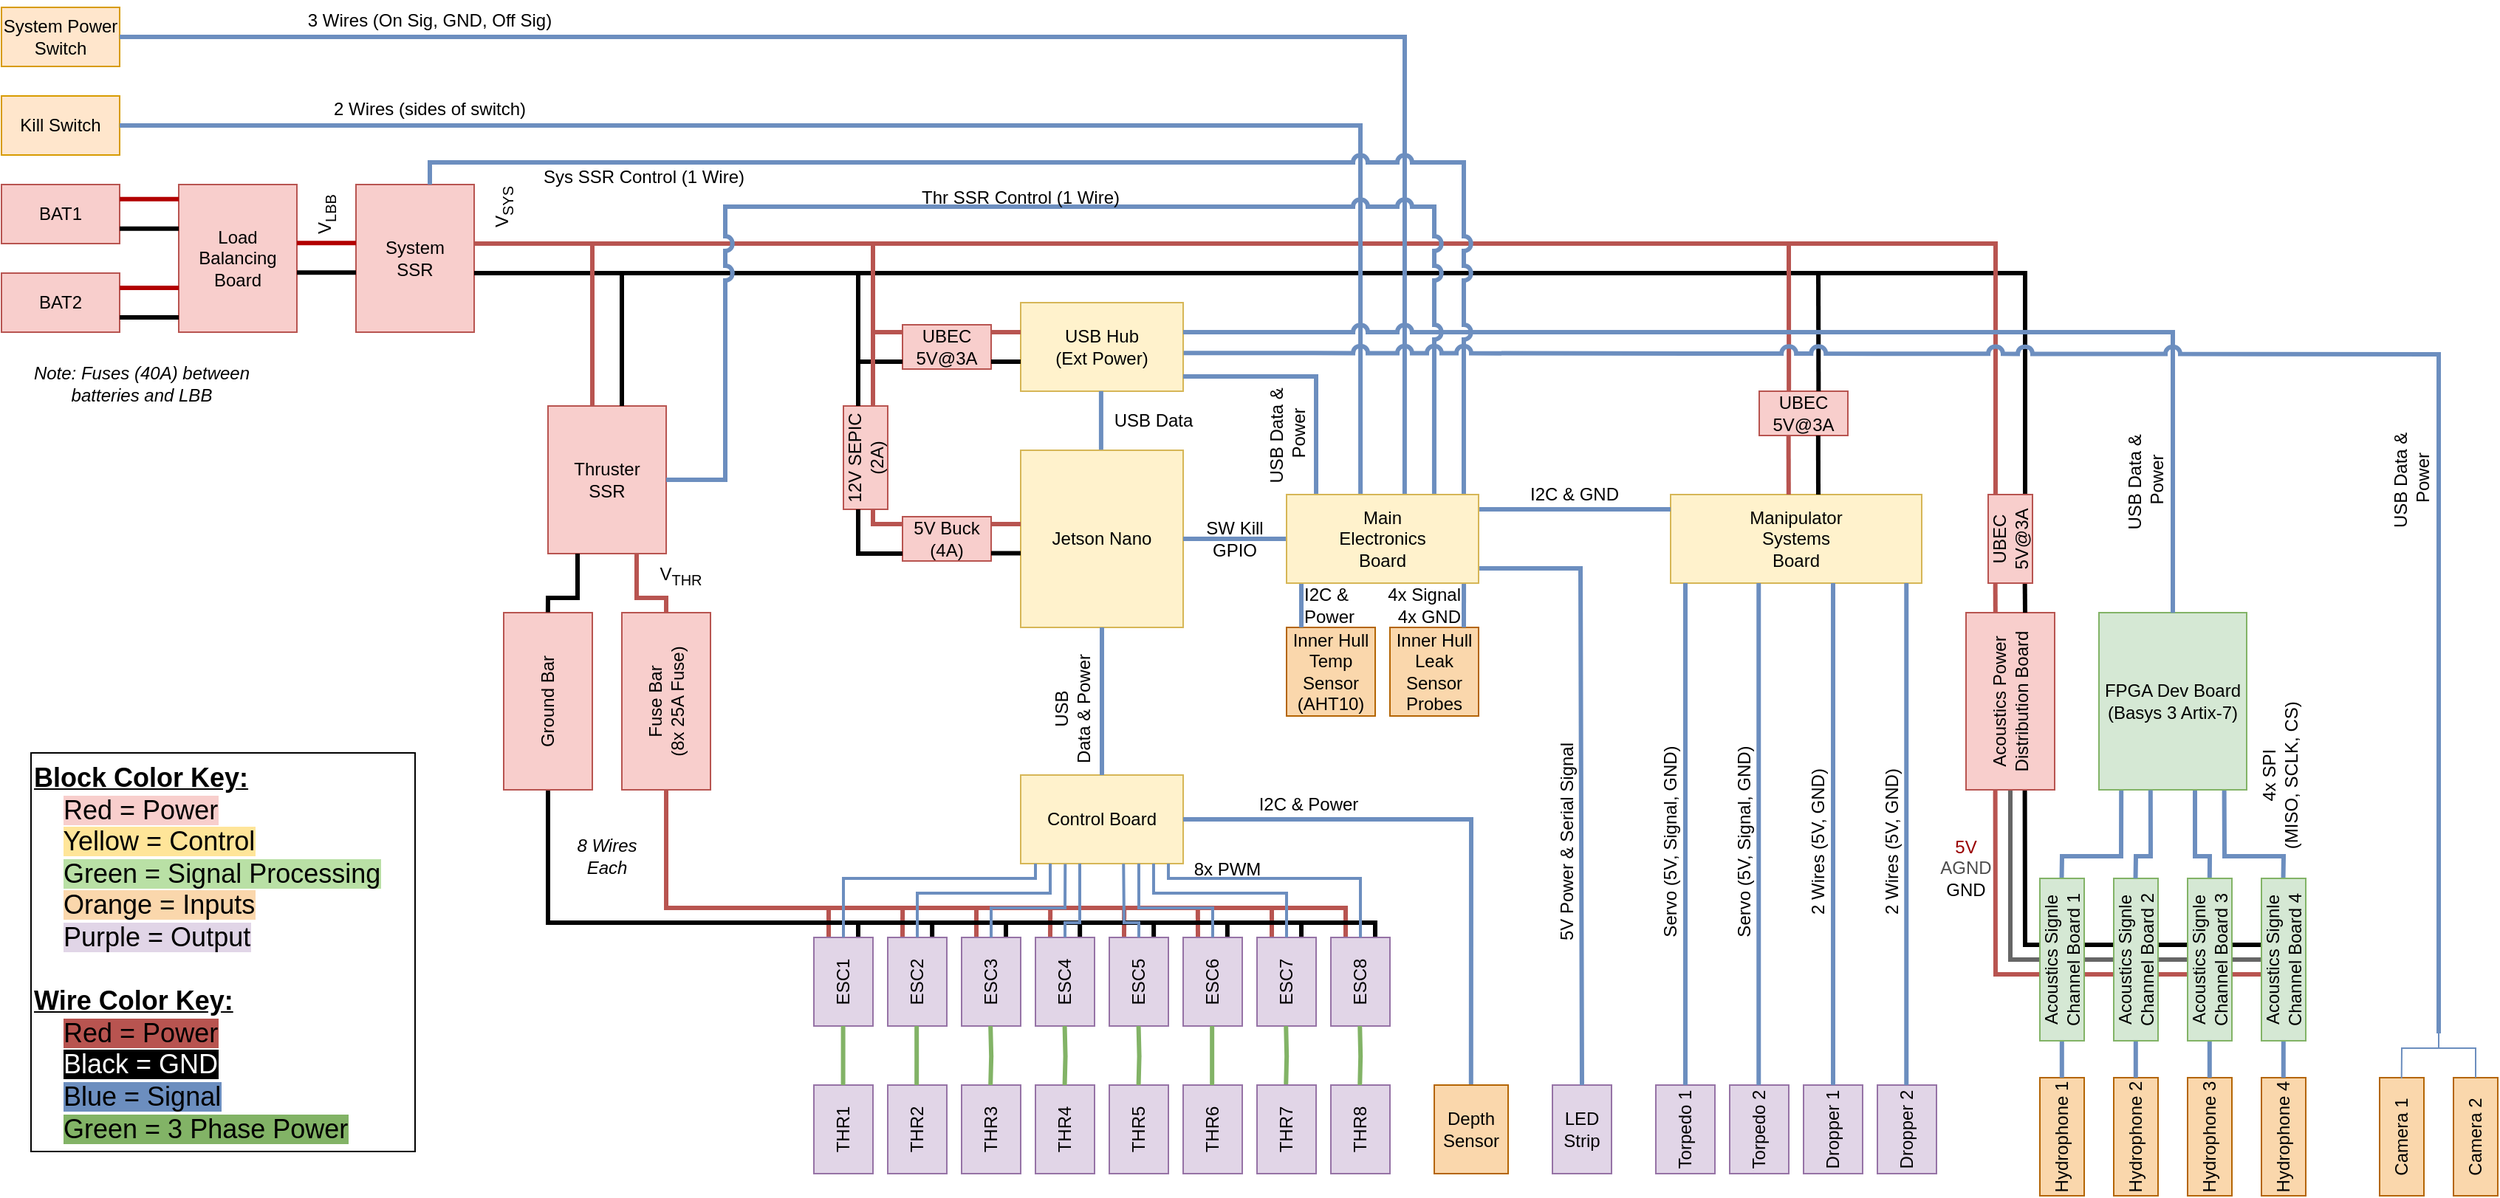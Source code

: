 <mxfile version="21.2.8" type="device">
  <diagram name="Full Diagram" id="wSYzsVdaOoFKuyUh3hAZ">
    <mxGraphModel dx="1105" dy="654" grid="1" gridSize="5" guides="1" tooltips="1" connect="0" arrows="0" fold="1" page="1" pageScale="1" pageWidth="1100" pageHeight="850" math="0" shadow="0">
      <root>
        <mxCell id="0" />
        <mxCell id="1" parent="0" />
        <mxCell id="Zx0QIyglQfY9djiNJGsM-125" value="" style="endArrow=none;html=1;rounded=0;strokeWidth=3;fontSize=12;fontColor=#4D4D4D;jumpStyle=none;entryX=0.65;entryY=1.002;entryDx=0;entryDy=0;entryPerimeter=0;exitX=1;exitY=0.497;exitDx=0;exitDy=0;exitPerimeter=0;fillColor=#dae8fc;strokeColor=#6c8ebf;" parent="1" source="Zx0QIyglQfY9djiNJGsM-117" target="Zx0QIyglQfY9djiNJGsM-64" edge="1">
          <mxGeometry width="50" height="50" relative="1" as="geometry">
            <mxPoint x="1844.76" y="615" as="sourcePoint" />
            <mxPoint x="1844.76" y="550" as="targetPoint" />
            <Array as="points">
              <mxPoint x="1845" y="600" />
              <mxPoint x="1835" y="600" />
            </Array>
          </mxGeometry>
        </mxCell>
        <mxCell id="Zx0QIyglQfY9djiNJGsM-127" value="" style="endArrow=none;html=1;rounded=0;strokeWidth=3;fontSize=12;fontColor=#4D4D4D;jumpStyle=none;entryX=0.848;entryY=0.996;entryDx=0;entryDy=0;entryPerimeter=0;fillColor=#dae8fc;strokeColor=#6c8ebf;" parent="1" target="Zx0QIyglQfY9djiNJGsM-64" edge="1">
          <mxGeometry width="50" height="50" relative="1" as="geometry">
            <mxPoint x="1894.76" y="615" as="sourcePoint" />
            <mxPoint x="1894.76" y="550" as="targetPoint" />
            <Array as="points">
              <mxPoint x="1895" y="600" />
              <mxPoint x="1855" y="600" />
            </Array>
          </mxGeometry>
        </mxCell>
        <mxCell id="Zx0QIyglQfY9djiNJGsM-126" value="" style="endArrow=none;html=1;rounded=0;strokeWidth=3;fontSize=12;fontColor=#4D4D4D;jumpStyle=none;entryX=0.151;entryY=0.992;entryDx=0;entryDy=0;entryPerimeter=0;fillColor=#dae8fc;strokeColor=#6c8ebf;" parent="1" target="Zx0QIyglQfY9djiNJGsM-64" edge="1">
          <mxGeometry width="50" height="50" relative="1" as="geometry">
            <mxPoint x="1744.76" y="615" as="sourcePoint" />
            <mxPoint x="1744.76" y="550" as="targetPoint" />
            <Array as="points">
              <mxPoint x="1745" y="600" />
              <mxPoint x="1785" y="600" />
            </Array>
          </mxGeometry>
        </mxCell>
        <mxCell id="Zx0QIyglQfY9djiNJGsM-122" value="" style="endArrow=none;html=1;rounded=0;strokeWidth=3;fontSize=12;fontColor=#4D4D4D;jumpStyle=none;entryX=0.006;entryY=0.33;entryDx=0;entryDy=0;entryPerimeter=0;fillColor=#f5f5f5;strokeColor=#666666;" parent="1" source="Zx0QIyglQfY9djiNJGsM-120" edge="1">
          <mxGeometry width="50" height="50" relative="1" as="geometry">
            <mxPoint x="1890.2" y="680.73" as="sourcePoint" />
            <mxPoint x="1710.0" y="555.0" as="targetPoint" />
            <Array as="points">
              <mxPoint x="1710" y="670" />
            </Array>
          </mxGeometry>
        </mxCell>
        <mxCell id="Zx0QIyglQfY9djiNJGsM-123" value="" style="endArrow=none;html=1;rounded=0;strokeWidth=3;fontSize=12;fontColor=#4D4D4D;jumpStyle=none;entryX=0.006;entryY=0.33;entryDx=0;entryDy=0;entryPerimeter=0;" parent="1" edge="1">
          <mxGeometry width="50" height="50" relative="1" as="geometry">
            <mxPoint x="1880" y="660" as="sourcePoint" />
            <mxPoint x="1719.8" y="555.0" as="targetPoint" />
            <Array as="points">
              <mxPoint x="1720" y="660" />
            </Array>
          </mxGeometry>
        </mxCell>
        <mxCell id="Zx0QIyglQfY9djiNJGsM-121" value="" style="endArrow=none;html=1;rounded=0;strokeWidth=3;fontSize=12;fontColor=#4D4D4D;jumpStyle=none;entryX=0.006;entryY=0.33;entryDx=0;entryDy=0;entryPerimeter=0;exitX=0.409;exitY=0;exitDx=0;exitDy=0;exitPerimeter=0;fillColor=#f8cecc;strokeColor=#b85450;" parent="1" source="Zx0QIyglQfY9djiNJGsM-120" target="Zx0QIyglQfY9djiNJGsM-63" edge="1">
          <mxGeometry width="50" height="50" relative="1" as="geometry">
            <mxPoint x="1730" y="680" as="sourcePoint" />
            <mxPoint x="1700" y="560" as="targetPoint" />
            <Array as="points">
              <mxPoint x="1700" y="680" />
            </Array>
          </mxGeometry>
        </mxCell>
        <mxCell id="I6thCx973Pig9HE9OOFz-101" value="" style="endArrow=none;html=1;rounded=0;strokeWidth=3;fillColor=#f8cecc;strokeColor=#b85450;" parent="1" edge="1">
          <mxGeometry width="50" height="50" relative="1" as="geometry">
            <mxPoint x="1210" y="655" as="sourcePoint" />
            <mxPoint x="1210" y="635" as="targetPoint" />
          </mxGeometry>
        </mxCell>
        <mxCell id="I6thCx973Pig9HE9OOFz-76" value="" style="endArrow=none;html=1;rounded=0;exitX=0.75;exitY=0;exitDx=0;exitDy=0;strokeWidth=3;" parent="1" source="I6thCx973Pig9HE9OOFz-19" edge="1">
          <mxGeometry width="50" height="50" relative="1" as="geometry">
            <mxPoint x="1230" y="695" as="sourcePoint" />
            <mxPoint x="1270" y="645" as="targetPoint" />
            <Array as="points">
              <mxPoint x="1280" y="645" />
            </Array>
          </mxGeometry>
        </mxCell>
        <mxCell id="I6thCx973Pig9HE9OOFz-78" value="" style="endArrow=none;html=1;rounded=0;exitX=0.75;exitY=0;exitDx=0;exitDy=0;strokeWidth=3;" parent="1" edge="1">
          <mxGeometry width="50" height="50" relative="1" as="geometry">
            <mxPoint x="1230" y="655" as="sourcePoint" />
            <mxPoint x="1230" y="645" as="targetPoint" />
          </mxGeometry>
        </mxCell>
        <mxCell id="Zx0QIyglQfY9djiNJGsM-31" value="" style="endArrow=none;html=1;rounded=0;strokeWidth=3;fontSize=18;fontColor=#ffffff;entryX=0.25;entryY=0;entryDx=0;entryDy=0;entryPerimeter=0;fillColor=#f8cecc;strokeColor=#b85450;" parent="1" target="I6thCx973Pig9HE9OOFz-19" edge="1">
          <mxGeometry width="50" height="50" relative="1" as="geometry">
            <mxPoint x="1250" y="635" as="sourcePoint" />
            <mxPoint x="1300" y="585" as="targetPoint" />
            <Array as="points">
              <mxPoint x="1260" y="635" />
            </Array>
          </mxGeometry>
        </mxCell>
        <mxCell id="I6thCx973Pig9HE9OOFz-102" value="" style="endArrow=none;html=1;rounded=0;strokeWidth=3;fillColor=#f8cecc;strokeColor=#b85450;" parent="1" edge="1">
          <mxGeometry width="50" height="50" relative="1" as="geometry">
            <mxPoint x="1160" y="655" as="sourcePoint" />
            <mxPoint x="1159.93" y="635" as="targetPoint" />
          </mxGeometry>
        </mxCell>
        <mxCell id="I6thCx973Pig9HE9OOFz-114" value="" style="endArrow=none;html=1;rounded=0;strokeWidth=3;fillColor=#f8cecc;strokeColor=#b85450;" parent="1" edge="1">
          <mxGeometry width="50" height="50" relative="1" as="geometry">
            <mxPoint x="1110" y="655" as="sourcePoint" />
            <mxPoint x="1110.07" y="635" as="targetPoint" />
          </mxGeometry>
        </mxCell>
        <mxCell id="I6thCx973Pig9HE9OOFz-79" value="" style="endArrow=none;html=1;rounded=0;exitX=0.75;exitY=0;exitDx=0;exitDy=0;strokeWidth=3;" parent="1" edge="1">
          <mxGeometry width="50" height="50" relative="1" as="geometry">
            <mxPoint x="1179.93" y="655" as="sourcePoint" />
            <mxPoint x="1179.93" y="645" as="targetPoint" />
          </mxGeometry>
        </mxCell>
        <mxCell id="I6thCx973Pig9HE9OOFz-80" value="" style="endArrow=none;html=1;rounded=0;exitX=0.75;exitY=0;exitDx=0;exitDy=0;strokeWidth=3;" parent="1" edge="1">
          <mxGeometry width="50" height="50" relative="1" as="geometry">
            <mxPoint x="1130.07" y="655" as="sourcePoint" />
            <mxPoint x="1130.07" y="645" as="targetPoint" />
          </mxGeometry>
        </mxCell>
        <mxCell id="I6thCx973Pig9HE9OOFz-104" value="" style="endArrow=none;html=1;rounded=0;strokeWidth=3;fillColor=#f8cecc;strokeColor=#b85450;" parent="1" edge="1">
          <mxGeometry width="50" height="50" relative="1" as="geometry">
            <mxPoint x="1060" y="655" as="sourcePoint" />
            <mxPoint x="1060.07" y="635" as="targetPoint" />
          </mxGeometry>
        </mxCell>
        <mxCell id="I6thCx973Pig9HE9OOFz-105" value="" style="endArrow=none;html=1;rounded=0;strokeWidth=3;fillColor=#f8cecc;strokeColor=#b85450;" parent="1" edge="1">
          <mxGeometry width="50" height="50" relative="1" as="geometry">
            <mxPoint x="1010" y="655" as="sourcePoint" />
            <mxPoint x="1010" y="635" as="targetPoint" />
          </mxGeometry>
        </mxCell>
        <mxCell id="I6thCx973Pig9HE9OOFz-106" value="" style="endArrow=none;html=1;rounded=0;strokeWidth=3;fillColor=#f8cecc;strokeColor=#b85450;" parent="1" edge="1">
          <mxGeometry width="50" height="50" relative="1" as="geometry">
            <mxPoint x="960" y="655" as="sourcePoint" />
            <mxPoint x="960.07" y="635" as="targetPoint" />
          </mxGeometry>
        </mxCell>
        <mxCell id="I6thCx973Pig9HE9OOFz-107" value="" style="endArrow=none;html=1;rounded=0;strokeWidth=3;fillColor=#f8cecc;strokeColor=#b85450;" parent="1" edge="1">
          <mxGeometry width="50" height="50" relative="1" as="geometry">
            <mxPoint x="910" y="655" as="sourcePoint" />
            <mxPoint x="910.0" y="635" as="targetPoint" />
          </mxGeometry>
        </mxCell>
        <mxCell id="I6thCx973Pig9HE9OOFz-81" value="" style="endArrow=none;html=1;rounded=0;exitX=0.75;exitY=0;exitDx=0;exitDy=0;strokeWidth=3;" parent="1" edge="1">
          <mxGeometry width="50" height="50" relative="1" as="geometry">
            <mxPoint x="1080.07" y="655" as="sourcePoint" />
            <mxPoint x="1080.07" y="645" as="targetPoint" />
          </mxGeometry>
        </mxCell>
        <mxCell id="I6thCx973Pig9HE9OOFz-82" value="" style="endArrow=none;html=1;rounded=0;exitX=0.75;exitY=0;exitDx=0;exitDy=0;strokeWidth=3;" parent="1" edge="1">
          <mxGeometry width="50" height="50" relative="1" as="geometry">
            <mxPoint x="1030" y="655" as="sourcePoint" />
            <mxPoint x="1030" y="645" as="targetPoint" />
          </mxGeometry>
        </mxCell>
        <mxCell id="I6thCx973Pig9HE9OOFz-83" value="" style="endArrow=none;html=1;rounded=0;exitX=0.75;exitY=0;exitDx=0;exitDy=0;strokeWidth=3;" parent="1" edge="1">
          <mxGeometry width="50" height="50" relative="1" as="geometry">
            <mxPoint x="980.07" y="655" as="sourcePoint" />
            <mxPoint x="980.07" y="645" as="targetPoint" />
          </mxGeometry>
        </mxCell>
        <mxCell id="I6thCx973Pig9HE9OOFz-84" value="" style="endArrow=none;html=1;rounded=0;exitX=0.75;exitY=0;exitDx=0;exitDy=0;strokeWidth=3;" parent="1" edge="1">
          <mxGeometry width="50" height="50" relative="1" as="geometry">
            <mxPoint x="930.0" y="655" as="sourcePoint" />
            <mxPoint x="930.0" y="645" as="targetPoint" />
          </mxGeometry>
        </mxCell>
        <mxCell id="I6thCx973Pig9HE9OOFz-99" value="" style="endArrow=none;html=1;rounded=0;strokeWidth=3;fillColor=#f8cecc;strokeColor=#b85450;" parent="1" edge="1">
          <mxGeometry width="50" height="50" relative="1" as="geometry">
            <mxPoint x="890" y="635" as="sourcePoint" />
            <mxPoint x="1260" y="635" as="targetPoint" />
          </mxGeometry>
        </mxCell>
        <mxCell id="I6thCx973Pig9HE9OOFz-75" value="" style="endArrow=none;html=1;rounded=0;strokeWidth=3;" parent="1" edge="1">
          <mxGeometry width="50" height="50" relative="1" as="geometry">
            <mxPoint x="890" y="645" as="sourcePoint" />
            <mxPoint x="1280" y="645" as="targetPoint" />
          </mxGeometry>
        </mxCell>
        <mxCell id="pXrCUZJq0A-ahUlnkioL-63" value="SW Kill GPIO" style="text;html=1;strokeColor=none;fillColor=none;align=center;verticalAlign=middle;whiteSpace=wrap;rounded=0;" parent="1" vertex="1">
          <mxGeometry x="1150" y="370" width="70" height="30" as="geometry" />
        </mxCell>
        <mxCell id="pXrCUZJq0A-ahUlnkioL-66" value="4x Signal&lt;br&gt;4x GND" style="text;html=1;strokeColor=none;fillColor=none;align=right;verticalAlign=middle;whiteSpace=wrap;rounded=0;" parent="1" vertex="1">
          <mxGeometry x="1280" y="415" width="60" height="30" as="geometry" />
        </mxCell>
        <mxCell id="pXrCUZJq0A-ahUlnkioL-61" value="I2C &amp;amp; Power" style="text;html=1;strokeColor=none;fillColor=none;align=left;verticalAlign=middle;whiteSpace=wrap;rounded=0;" parent="1" vertex="1">
          <mxGeometry x="1230" y="415" width="40" height="30" as="geometry" />
        </mxCell>
        <mxCell id="I6thCx973Pig9HE9OOFz-149" value="System&lt;br&gt;SSR" style="whiteSpace=wrap;html=1;strokeColor=#b85450;strokeWidth=1;fillColor=#f8cecc;" parent="1" vertex="1">
          <mxGeometry x="590" y="145" width="80" height="100" as="geometry" />
        </mxCell>
        <mxCell id="I6thCx973Pig9HE9OOFz-1" value="Jetson Nano" style="rounded=0;whiteSpace=wrap;html=1;fillColor=#fff2cc;strokeColor=#d6b656;" parent="1" vertex="1">
          <mxGeometry x="1040" y="325" width="110" height="120" as="geometry" />
        </mxCell>
        <mxCell id="I6thCx973Pig9HE9OOFz-3" value="Control Board" style="rounded=0;whiteSpace=wrap;html=1;fillColor=#fff2cc;strokeColor=#d6b656;" parent="1" vertex="1">
          <mxGeometry x="1040" y="545" width="110" height="60" as="geometry" />
        </mxCell>
        <mxCell id="I6thCx973Pig9HE9OOFz-4" value="ESC1" style="rounded=0;whiteSpace=wrap;html=1;horizontal=0;fillColor=#e1d5e7;strokeColor=#9673a6;" parent="1" vertex="1">
          <mxGeometry x="900" y="655" width="40" height="60" as="geometry" />
        </mxCell>
        <mxCell id="I6thCx973Pig9HE9OOFz-13" value="ESC2" style="rounded=0;whiteSpace=wrap;html=1;horizontal=0;fillColor=#e1d5e7;strokeColor=#9673a6;" parent="1" vertex="1">
          <mxGeometry x="950" y="655" width="40" height="60" as="geometry" />
        </mxCell>
        <mxCell id="I6thCx973Pig9HE9OOFz-14" value="ESC3" style="rounded=0;whiteSpace=wrap;html=1;horizontal=0;fillColor=#e1d5e7;strokeColor=#9673a6;" parent="1" vertex="1">
          <mxGeometry x="1000" y="655" width="40" height="60" as="geometry" />
        </mxCell>
        <mxCell id="I6thCx973Pig9HE9OOFz-15" value="ESC4" style="rounded=0;whiteSpace=wrap;html=1;horizontal=0;fillColor=#e1d5e7;strokeColor=#9673a6;" parent="1" vertex="1">
          <mxGeometry x="1050" y="655" width="40" height="60" as="geometry" />
        </mxCell>
        <mxCell id="I6thCx973Pig9HE9OOFz-16" value="ESC5" style="rounded=0;whiteSpace=wrap;html=1;horizontal=0;fillColor=#e1d5e7;strokeColor=#9673a6;" parent="1" vertex="1">
          <mxGeometry x="1100" y="655" width="40" height="60" as="geometry" />
        </mxCell>
        <mxCell id="I6thCx973Pig9HE9OOFz-17" value="ESC6" style="rounded=0;whiteSpace=wrap;html=1;horizontal=0;fillColor=#e1d5e7;strokeColor=#9673a6;" parent="1" vertex="1">
          <mxGeometry x="1150" y="655" width="40" height="60" as="geometry" />
        </mxCell>
        <mxCell id="I6thCx973Pig9HE9OOFz-18" value="ESC7" style="rounded=0;whiteSpace=wrap;html=1;horizontal=0;fillColor=#e1d5e7;strokeColor=#9673a6;" parent="1" vertex="1">
          <mxGeometry x="1200" y="655" width="40" height="60" as="geometry" />
        </mxCell>
        <mxCell id="I6thCx973Pig9HE9OOFz-19" value="ESC8" style="rounded=0;whiteSpace=wrap;html=1;horizontal=0;fillColor=#e1d5e7;strokeColor=#9673a6;" parent="1" vertex="1">
          <mxGeometry x="1250" y="655" width="40" height="60" as="geometry" />
        </mxCell>
        <mxCell id="I6thCx973Pig9HE9OOFz-20" value="THR1" style="rounded=0;whiteSpace=wrap;html=1;horizontal=0;fillColor=#e1d5e7;strokeColor=#9673a6;" parent="1" vertex="1">
          <mxGeometry x="900" y="755" width="40" height="60" as="geometry" />
        </mxCell>
        <mxCell id="I6thCx973Pig9HE9OOFz-21" value="THR2" style="rounded=0;whiteSpace=wrap;html=1;horizontal=0;fillColor=#e1d5e7;strokeColor=#9673a6;" parent="1" vertex="1">
          <mxGeometry x="950" y="755" width="40" height="60" as="geometry" />
        </mxCell>
        <mxCell id="I6thCx973Pig9HE9OOFz-22" value="THR3" style="rounded=0;whiteSpace=wrap;html=1;horizontal=0;" parent="1" vertex="1">
          <mxGeometry x="1000" y="755" width="40" height="60" as="geometry" />
        </mxCell>
        <mxCell id="I6thCx973Pig9HE9OOFz-23" value="THR4" style="rounded=0;whiteSpace=wrap;html=1;horizontal=0;" parent="1" vertex="1">
          <mxGeometry x="1050" y="755" width="40" height="60" as="geometry" />
        </mxCell>
        <mxCell id="I6thCx973Pig9HE9OOFz-24" value="THR5" style="rounded=0;whiteSpace=wrap;html=1;horizontal=0;" parent="1" vertex="1">
          <mxGeometry x="1100" y="755" width="40" height="60" as="geometry" />
        </mxCell>
        <mxCell id="I6thCx973Pig9HE9OOFz-25" value="THR6" style="rounded=0;whiteSpace=wrap;html=1;horizontal=0;" parent="1" vertex="1">
          <mxGeometry x="1150" y="755" width="40" height="60" as="geometry" />
        </mxCell>
        <mxCell id="I6thCx973Pig9HE9OOFz-26" value="THR7" style="rounded=0;whiteSpace=wrap;html=1;horizontal=0;" parent="1" vertex="1">
          <mxGeometry x="1200" y="755" width="40" height="60" as="geometry" />
        </mxCell>
        <mxCell id="I6thCx973Pig9HE9OOFz-27" value="THR8" style="rounded=0;whiteSpace=wrap;html=1;horizontal=0;fillColor=#e1d5e7;strokeColor=#9673a6;" parent="1" vertex="1">
          <mxGeometry x="1250" y="755" width="40" height="60" as="geometry" />
        </mxCell>
        <mxCell id="I6thCx973Pig9HE9OOFz-48" style="edgeStyle=orthogonalEdgeStyle;rounded=0;orthogonalLoop=1;jettySize=auto;html=1;exitX=0.25;exitY=1;exitDx=0;exitDy=0;entryX=0.25;entryY=0;entryDx=0;entryDy=0;endArrow=none;endFill=0;fillColor=#d5e8d4;strokeColor=#82b366;strokeWidth=3;" parent="1" edge="1">
          <mxGeometry relative="1" as="geometry">
            <mxPoint x="1219.62" y="715" as="sourcePoint" />
            <mxPoint x="1219.62" y="755" as="targetPoint" />
          </mxGeometry>
        </mxCell>
        <mxCell id="I6thCx973Pig9HE9OOFz-51" style="edgeStyle=orthogonalEdgeStyle;rounded=0;orthogonalLoop=1;jettySize=auto;html=1;exitX=0.25;exitY=1;exitDx=0;exitDy=0;entryX=0.25;entryY=0;entryDx=0;entryDy=0;endArrow=none;endFill=0;fillColor=#d5e8d4;strokeColor=#82b366;strokeWidth=3;" parent="1" edge="1">
          <mxGeometry relative="1" as="geometry">
            <mxPoint x="1269.62" y="715" as="sourcePoint" />
            <mxPoint x="1269.62" y="755" as="targetPoint" />
          </mxGeometry>
        </mxCell>
        <mxCell id="I6thCx973Pig9HE9OOFz-65" value="8x PWM" style="text;html=1;strokeColor=none;fillColor=none;align=center;verticalAlign=top;whiteSpace=wrap;rounded=0;rotation=0;" parent="1" vertex="1">
          <mxGeometry x="1150" y="595" width="60" height="30" as="geometry" />
        </mxCell>
        <mxCell id="I6thCx973Pig9HE9OOFz-71" value="" style="endArrow=none;html=1;rounded=0;entryX=0.498;entryY=0.023;entryDx=0;entryDy=0;fillColor=#dae8fc;strokeColor=#6c8ebf;entryPerimeter=0;exitX=1;exitY=0.5;exitDx=0;exitDy=0;exitPerimeter=0;strokeWidth=3;" parent="1" source="I6thCx973Pig9HE9OOFz-3" target="I6thCx973Pig9HE9OOFz-117" edge="1">
          <mxGeometry width="50" height="50" relative="1" as="geometry">
            <mxPoint x="1160" y="575" as="sourcePoint" />
            <mxPoint x="1300.12" y="565.32" as="targetPoint" />
            <Array as="points">
              <mxPoint x="1345" y="575" />
            </Array>
          </mxGeometry>
        </mxCell>
        <mxCell id="I6thCx973Pig9HE9OOFz-74" value="I2C &amp;amp; Power" style="text;html=1;strokeColor=none;fillColor=none;align=center;verticalAlign=middle;whiteSpace=wrap;rounded=0;" parent="1" vertex="1">
          <mxGeometry x="1190" y="555" width="90" height="20" as="geometry" />
        </mxCell>
        <mxCell id="I6thCx973Pig9HE9OOFz-56" value="" style="endArrow=none;html=1;rounded=0;exitX=0.5;exitY=0;exitDx=0;exitDy=0;fillColor=#dae8fc;strokeColor=#6c8ebf;strokeWidth=2;" parent="1" source="I6thCx973Pig9HE9OOFz-4" edge="1">
          <mxGeometry width="50" height="50" relative="1" as="geometry">
            <mxPoint x="920" y="625" as="sourcePoint" />
            <mxPoint x="1050" y="605" as="targetPoint" />
            <Array as="points">
              <mxPoint x="920" y="615" />
              <mxPoint x="1020" y="615" />
              <mxPoint x="1050" y="615" />
            </Array>
          </mxGeometry>
        </mxCell>
        <mxCell id="I6thCx973Pig9HE9OOFz-57" value="" style="endArrow=none;html=1;rounded=0;exitX=0.5;exitY=0;exitDx=0;exitDy=0;fillColor=#dae8fc;strokeColor=#6c8ebf;strokeWidth=2;" parent="1" edge="1">
          <mxGeometry width="50" height="50" relative="1" as="geometry">
            <mxPoint x="970" y="655" as="sourcePoint" />
            <mxPoint x="1060" y="605" as="targetPoint" />
            <Array as="points">
              <mxPoint x="970" y="625" />
              <mxPoint x="1010" y="625" />
              <mxPoint x="1060" y="625" />
              <mxPoint x="1060" y="615" />
            </Array>
          </mxGeometry>
        </mxCell>
        <mxCell id="I6thCx973Pig9HE9OOFz-58" value="" style="endArrow=none;html=1;rounded=0;entryX=0.274;entryY=1.004;entryDx=0;entryDy=0;exitX=0.5;exitY=0;exitDx=0;exitDy=0;fillColor=#dae8fc;strokeColor=#6c8ebf;entryPerimeter=0;strokeWidth=2;" parent="1" source="I6thCx973Pig9HE9OOFz-14" target="I6thCx973Pig9HE9OOFz-3" edge="1">
          <mxGeometry width="50" height="50" relative="1" as="geometry">
            <mxPoint x="1070" y="625" as="sourcePoint" />
            <mxPoint x="1080" y="595" as="targetPoint" />
            <Array as="points">
              <mxPoint x="1020" y="635" />
              <mxPoint x="1070" y="635" />
            </Array>
          </mxGeometry>
        </mxCell>
        <mxCell id="I6thCx973Pig9HE9OOFz-59" value="" style="endArrow=none;html=1;rounded=0;exitX=0.5;exitY=0;exitDx=0;exitDy=0;fillColor=#dae8fc;strokeColor=#6c8ebf;strokeWidth=2;" parent="1" source="I6thCx973Pig9HE9OOFz-15" edge="1">
          <mxGeometry width="50" height="50" relative="1" as="geometry">
            <mxPoint x="1030" y="645" as="sourcePoint" />
            <mxPoint x="1080" y="605" as="targetPoint" />
            <Array as="points">
              <mxPoint x="1070" y="645" />
              <mxPoint x="1080" y="645" />
            </Array>
          </mxGeometry>
        </mxCell>
        <mxCell id="I6thCx973Pig9HE9OOFz-61" value="" style="endArrow=none;html=1;rounded=0;exitX=0.5;exitY=0;exitDx=0;exitDy=0;entryX=0.633;entryY=1.002;entryDx=0;entryDy=0;entryPerimeter=0;fillColor=#dae8fc;strokeColor=#6c8ebf;strokeWidth=2;" parent="1" source="I6thCx973Pig9HE9OOFz-16" target="I6thCx973Pig9HE9OOFz-3" edge="1">
          <mxGeometry width="50" height="50" relative="1" as="geometry">
            <mxPoint x="1110" y="665" as="sourcePoint" />
            <mxPoint x="1110" y="615" as="targetPoint" />
            <Array as="points">
              <mxPoint x="1120" y="645" />
              <mxPoint x="1110" y="645" />
            </Array>
          </mxGeometry>
        </mxCell>
        <mxCell id="I6thCx973Pig9HE9OOFz-62" value="" style="endArrow=none;html=1;rounded=0;entryX=0.727;entryY=1;entryDx=0;entryDy=0;entryPerimeter=0;exitX=0.5;exitY=0;exitDx=0;exitDy=0;fillColor=#dae8fc;strokeColor=#6c8ebf;strokeWidth=2;" parent="1" source="I6thCx973Pig9HE9OOFz-17" target="I6thCx973Pig9HE9OOFz-3" edge="1">
          <mxGeometry width="50" height="50" relative="1" as="geometry">
            <mxPoint x="1110" y="665" as="sourcePoint" />
            <mxPoint x="1160" y="615" as="targetPoint" />
            <Array as="points">
              <mxPoint x="1170" y="635" />
              <mxPoint x="1120" y="635" />
            </Array>
          </mxGeometry>
        </mxCell>
        <mxCell id="I6thCx973Pig9HE9OOFz-63" value="" style="endArrow=none;html=1;rounded=0;entryX=0.818;entryY=1;entryDx=0;entryDy=0;entryPerimeter=0;exitX=0.5;exitY=0;exitDx=0;exitDy=0;fillColor=#dae8fc;strokeColor=#6c8ebf;strokeWidth=2;" parent="1" source="I6thCx973Pig9HE9OOFz-18" target="I6thCx973Pig9HE9OOFz-3" edge="1">
          <mxGeometry width="50" height="50" relative="1" as="geometry">
            <mxPoint x="1110" y="665" as="sourcePoint" />
            <mxPoint x="1160" y="615" as="targetPoint" />
            <Array as="points">
              <mxPoint x="1220" y="625" />
              <mxPoint x="1130" y="625" />
            </Array>
          </mxGeometry>
        </mxCell>
        <mxCell id="I6thCx973Pig9HE9OOFz-64" value="" style="endArrow=none;html=1;rounded=0;entryX=0.909;entryY=1;entryDx=0;entryDy=0;entryPerimeter=0;exitX=0.5;exitY=0;exitDx=0;exitDy=0;fillColor=#dae8fc;strokeColor=#6c8ebf;strokeWidth=2;" parent="1" source="I6thCx973Pig9HE9OOFz-19" target="I6thCx973Pig9HE9OOFz-3" edge="1">
          <mxGeometry width="50" height="50" relative="1" as="geometry">
            <mxPoint x="1230" y="645" as="sourcePoint" />
            <mxPoint x="1160" y="615" as="targetPoint" />
            <Array as="points">
              <mxPoint x="1270" y="615" />
              <mxPoint x="1190" y="615" />
              <mxPoint x="1140" y="615" />
            </Array>
          </mxGeometry>
        </mxCell>
        <mxCell id="I6thCx973Pig9HE9OOFz-117" value="Depth&lt;br&gt;Sensor" style="rounded=0;whiteSpace=wrap;html=1;fillColor=#fad7ac;strokeColor=#b46504;" parent="1" vertex="1">
          <mxGeometry x="1320" y="755" width="50" height="60" as="geometry" />
        </mxCell>
        <mxCell id="I6thCx973Pig9HE9OOFz-119" value="" style="endArrow=none;html=1;rounded=0;strokeWidth=3;fillColor=#dae8fc;strokeColor=#6c8ebf;entryX=0.5;entryY=1;entryDx=0;entryDy=0;entryPerimeter=0;" parent="1" source="I6thCx973Pig9HE9OOFz-3" target="I6thCx973Pig9HE9OOFz-1" edge="1">
          <mxGeometry width="50" height="50" relative="1" as="geometry">
            <mxPoint x="980" y="565" as="sourcePoint" />
            <mxPoint x="1100" y="425" as="targetPoint" />
          </mxGeometry>
        </mxCell>
        <mxCell id="I6thCx973Pig9HE9OOFz-120" value="USB&lt;br&gt;Data &amp;amp; Power" style="text;html=1;strokeColor=none;fillColor=none;align=center;verticalAlign=middle;whiteSpace=wrap;rounded=0;rotation=270;" parent="1" vertex="1">
          <mxGeometry x="1035" y="485" width="80" height="30" as="geometry" />
        </mxCell>
        <mxCell id="I6thCx973Pig9HE9OOFz-123" value="Hydrophone 1" style="rounded=0;whiteSpace=wrap;html=1;horizontal=0;fillColor=#fad7ac;strokeColor=#b46504;" parent="1" vertex="1">
          <mxGeometry x="1730" y="750" width="30" height="80" as="geometry" />
        </mxCell>
        <mxCell id="I6thCx973Pig9HE9OOFz-138" value="BAT1" style="whiteSpace=wrap;html=1;strokeColor=#b85450;strokeWidth=1;fillColor=#f8cecc;" parent="1" vertex="1">
          <mxGeometry x="350" y="145" width="80" height="40" as="geometry" />
        </mxCell>
        <mxCell id="I6thCx973Pig9HE9OOFz-139" value="BAT2" style="whiteSpace=wrap;html=1;strokeColor=#b85450;strokeWidth=1;fillColor=#f8cecc;" parent="1" vertex="1">
          <mxGeometry x="350" y="205" width="80" height="40" as="geometry" />
        </mxCell>
        <mxCell id="I6thCx973Pig9HE9OOFz-140" value="Load&lt;br&gt;Balancing&lt;br&gt;Board" style="whiteSpace=wrap;html=1;strokeColor=#b85450;strokeWidth=1;fillColor=#f8cecc;" parent="1" vertex="1">
          <mxGeometry x="470" y="145" width="80" height="100" as="geometry" />
        </mxCell>
        <mxCell id="I6thCx973Pig9HE9OOFz-141" value="" style="endArrow=none;html=1;rounded=0;strokeWidth=3;" parent="1" edge="1">
          <mxGeometry width="50" height="50" relative="1" as="geometry">
            <mxPoint x="430" y="235" as="sourcePoint" />
            <mxPoint x="470" y="235" as="targetPoint" />
          </mxGeometry>
        </mxCell>
        <mxCell id="I6thCx973Pig9HE9OOFz-142" value="" style="endArrow=none;html=1;rounded=0;strokeWidth=3;fillColor=#e51400;strokeColor=#B20000;" parent="1" edge="1">
          <mxGeometry width="50" height="50" relative="1" as="geometry">
            <mxPoint x="430" y="215" as="sourcePoint" />
            <mxPoint x="470" y="215" as="targetPoint" />
          </mxGeometry>
        </mxCell>
        <mxCell id="I6thCx973Pig9HE9OOFz-143" value="" style="endArrow=none;html=1;rounded=0;strokeWidth=3;" parent="1" edge="1">
          <mxGeometry width="50" height="50" relative="1" as="geometry">
            <mxPoint x="430" y="174.92" as="sourcePoint" />
            <mxPoint x="470" y="174.92" as="targetPoint" />
          </mxGeometry>
        </mxCell>
        <mxCell id="I6thCx973Pig9HE9OOFz-144" value="" style="endArrow=none;html=1;rounded=0;strokeWidth=3;fillColor=#e51400;strokeColor=#B20000;" parent="1" edge="1">
          <mxGeometry width="50" height="50" relative="1" as="geometry">
            <mxPoint x="430" y="154.92" as="sourcePoint" />
            <mxPoint x="470" y="154.92" as="targetPoint" />
          </mxGeometry>
        </mxCell>
        <mxCell id="I6thCx973Pig9HE9OOFz-145" value="" style="endArrow=none;html=1;rounded=0;strokeWidth=3;" parent="1" edge="1">
          <mxGeometry width="50" height="50" relative="1" as="geometry">
            <mxPoint x="550" y="204.65" as="sourcePoint" />
            <mxPoint x="590" y="204.65" as="targetPoint" />
          </mxGeometry>
        </mxCell>
        <mxCell id="I6thCx973Pig9HE9OOFz-146" value="" style="endArrow=none;html=1;rounded=0;strokeWidth=3;fillColor=#e51400;strokeColor=#B20000;" parent="1" edge="1">
          <mxGeometry width="50" height="50" relative="1" as="geometry">
            <mxPoint x="550" y="184.65" as="sourcePoint" />
            <mxPoint x="590" y="184.65" as="targetPoint" />
          </mxGeometry>
        </mxCell>
        <mxCell id="I6thCx973Pig9HE9OOFz-151" value="" style="endArrow=none;html=1;rounded=0;strokeWidth=3;" parent="1" edge="1">
          <mxGeometry width="50" height="50" relative="1" as="geometry">
            <mxPoint x="670" y="205" as="sourcePoint" />
            <mxPoint x="1610" y="205" as="targetPoint" />
          </mxGeometry>
        </mxCell>
        <mxCell id="I6thCx973Pig9HE9OOFz-152" value="" style="endArrow=none;html=1;rounded=0;strokeWidth=3;fillColor=#f8cecc;strokeColor=#b85450;" parent="1" edge="1">
          <mxGeometry width="50" height="50" relative="1" as="geometry">
            <mxPoint x="670" y="185" as="sourcePoint" />
            <mxPoint x="1610" y="185" as="targetPoint" />
          </mxGeometry>
        </mxCell>
        <mxCell id="I6thCx973Pig9HE9OOFz-155" value="V&lt;sub&gt;LBB&lt;/sub&gt;" style="text;html=1;strokeColor=none;fillColor=none;align=center;verticalAlign=middle;whiteSpace=wrap;rounded=0;rotation=-90;fontStyle=0" parent="1" vertex="1">
          <mxGeometry x="540" y="150" width="60" height="30" as="geometry" />
        </mxCell>
        <mxCell id="I6thCx973Pig9HE9OOFz-156" value="V&lt;font style=&quot;font-size: 12px;&quot;&gt;&lt;sub&gt;SYS&lt;/sub&gt;&lt;/font&gt;" style="text;html=1;strokeColor=none;fillColor=none;align=center;verticalAlign=middle;whiteSpace=wrap;rounded=0;rotation=-90;" parent="1" vertex="1">
          <mxGeometry x="660" y="145" width="60" height="30" as="geometry" />
        </mxCell>
        <mxCell id="I6thCx973Pig9HE9OOFz-158" value="Thruster&lt;br&gt;SSR" style="whiteSpace=wrap;html=1;strokeColor=#b85450;strokeWidth=1;fillColor=#f8cecc;" parent="1" vertex="1">
          <mxGeometry x="720" y="295" width="80" height="100" as="geometry" />
        </mxCell>
        <mxCell id="I6thCx973Pig9HE9OOFz-161" value="V&lt;sub style=&quot;&quot;&gt;&lt;font style=&quot;font-size: 10px;&quot;&gt;THR&lt;/font&gt;&lt;/sub&gt;" style="text;html=1;strokeColor=none;fillColor=none;align=center;verticalAlign=middle;whiteSpace=wrap;rounded=0;rotation=0;" parent="1" vertex="1">
          <mxGeometry x="780" y="395" width="60" height="30" as="geometry" />
        </mxCell>
        <mxCell id="I6thCx973Pig9HE9OOFz-164" value="" style="endArrow=none;html=1;rounded=0;strokeWidth=3;fontSize=12;" parent="1" target="pXrCUZJq0A-ahUlnkioL-27" edge="1">
          <mxGeometry width="50" height="50" relative="1" as="geometry">
            <mxPoint x="890" y="645" as="sourcePoint" />
            <mxPoint x="720" y="565" as="targetPoint" />
            <Array as="points">
              <mxPoint x="720" y="645" />
            </Array>
          </mxGeometry>
        </mxCell>
        <mxCell id="I6thCx973Pig9HE9OOFz-169" value="&lt;i&gt;8 Wires&lt;br&gt;Each&lt;br&gt;&lt;/i&gt;" style="text;html=1;strokeColor=none;fillColor=none;align=center;verticalAlign=middle;whiteSpace=wrap;rounded=0;fontSize=12;" parent="1" vertex="1">
          <mxGeometry x="730" y="585" width="60" height="30" as="geometry" />
        </mxCell>
        <mxCell id="pXrCUZJq0A-ahUlnkioL-5" value="USB Hub&lt;br&gt;(Ext Power)" style="rounded=0;whiteSpace=wrap;html=1;fillColor=#fff2cc;strokeColor=#d6b656;" parent="1" vertex="1">
          <mxGeometry x="1040" y="225" width="110" height="60" as="geometry" />
        </mxCell>
        <mxCell id="pXrCUZJq0A-ahUlnkioL-6" value="" style="endArrow=none;html=1;rounded=0;strokeWidth=3;fillColor=#dae8fc;strokeColor=#6c8ebf;entryX=0.495;entryY=0.999;entryDx=0;entryDy=0;entryPerimeter=0;exitX=0.495;exitY=-0.003;exitDx=0;exitDy=0;exitPerimeter=0;" parent="1" source="I6thCx973Pig9HE9OOFz-1" target="pXrCUZJq0A-ahUlnkioL-5" edge="1">
          <mxGeometry width="50" height="50" relative="1" as="geometry">
            <mxPoint x="1095" y="295" as="sourcePoint" />
            <mxPoint x="1094.71" y="275" as="targetPoint" />
          </mxGeometry>
        </mxCell>
        <mxCell id="pXrCUZJq0A-ahUlnkioL-7" value="USB Data" style="text;html=1;strokeColor=none;fillColor=none;align=center;verticalAlign=middle;whiteSpace=wrap;rounded=0;" parent="1" vertex="1">
          <mxGeometry x="1100" y="285" width="60" height="40" as="geometry" />
        </mxCell>
        <mxCell id="pXrCUZJq0A-ahUlnkioL-8" value="LED&lt;br&gt;Strip" style="rounded=0;whiteSpace=wrap;html=1;fillColor=#e1d5e7;strokeColor=#9673a6;" parent="1" vertex="1">
          <mxGeometry x="1400" y="755" width="40" height="60" as="geometry" />
        </mxCell>
        <mxCell id="pXrCUZJq0A-ahUlnkioL-22" value="UBEC&lt;br&gt;5V@3A" style="rounded=0;whiteSpace=wrap;html=1;fillColor=#f8cecc;strokeColor=#b85450;" parent="1" vertex="1">
          <mxGeometry x="960" y="240" width="60" height="30" as="geometry" />
        </mxCell>
        <mxCell id="pXrCUZJq0A-ahUlnkioL-23" value="" style="endArrow=none;html=1;rounded=0;exitX=1;exitY=0.167;exitDx=0;exitDy=0;exitPerimeter=0;entryX=0;entryY=0.333;entryDx=0;entryDy=0;entryPerimeter=0;fillColor=#f8cecc;strokeColor=#b85450;strokeWidth=3;" parent="1" source="pXrCUZJq0A-ahUlnkioL-22" target="pXrCUZJq0A-ahUlnkioL-5" edge="1">
          <mxGeometry width="50" height="50" relative="1" as="geometry">
            <mxPoint x="1035" y="185" as="sourcePoint" />
            <mxPoint x="1085" y="135" as="targetPoint" />
          </mxGeometry>
        </mxCell>
        <mxCell id="pXrCUZJq0A-ahUlnkioL-24" value="" style="endArrow=none;html=1;rounded=0;exitX=1;exitY=0.167;exitDx=0;exitDy=0;exitPerimeter=0;entryX=0;entryY=0.333;entryDx=0;entryDy=0;entryPerimeter=0;strokeWidth=3;" parent="1" edge="1">
          <mxGeometry width="50" height="50" relative="1" as="geometry">
            <mxPoint x="1020" y="265.03" as="sourcePoint" />
            <mxPoint x="1040" y="265" as="targetPoint" />
          </mxGeometry>
        </mxCell>
        <mxCell id="pXrCUZJq0A-ahUlnkioL-25" value="" style="endArrow=none;html=1;rounded=0;strokeWidth=3;" parent="1" edge="1">
          <mxGeometry width="50" height="50" relative="1" as="geometry">
            <mxPoint x="930" y="205" as="sourcePoint" />
            <mxPoint x="960" y="265" as="targetPoint" />
            <Array as="points">
              <mxPoint x="930" y="265" />
            </Array>
          </mxGeometry>
        </mxCell>
        <mxCell id="pXrCUZJq0A-ahUlnkioL-26" value="" style="endArrow=none;html=1;rounded=0;strokeWidth=3;fillColor=#f8cecc;strokeColor=#b85450;" parent="1" edge="1">
          <mxGeometry width="50" height="50" relative="1" as="geometry">
            <mxPoint x="940" y="185" as="sourcePoint" />
            <mxPoint x="960" y="245" as="targetPoint" />
            <Array as="points">
              <mxPoint x="940" y="215" />
              <mxPoint x="940" y="245" />
            </Array>
          </mxGeometry>
        </mxCell>
        <mxCell id="pXrCUZJq0A-ahUlnkioL-27" value="Ground Bar" style="rounded=0;whiteSpace=wrap;html=1;strokeColor=#b85450;strokeWidth=1;fontSize=12;rotation=-90;fillColor=#f8cecc;" parent="1" vertex="1">
          <mxGeometry x="660" y="465" width="120" height="60" as="geometry" />
        </mxCell>
        <mxCell id="pXrCUZJq0A-ahUlnkioL-28" value="Fuse Bar&lt;br&gt;(8x 25A Fuse)" style="rounded=0;whiteSpace=wrap;html=1;strokeColor=#b85450;strokeWidth=1;fontSize=12;rotation=-90;fillColor=#f8cecc;" parent="1" vertex="1">
          <mxGeometry x="740" y="465" width="120" height="60" as="geometry" />
        </mxCell>
        <mxCell id="pXrCUZJq0A-ahUlnkioL-29" value="" style="endArrow=none;html=1;rounded=0;strokeWidth=3;" parent="1" edge="1">
          <mxGeometry width="50" height="50" relative="1" as="geometry">
            <mxPoint x="770" y="295" as="sourcePoint" />
            <mxPoint x="770" y="205" as="targetPoint" />
          </mxGeometry>
        </mxCell>
        <mxCell id="pXrCUZJq0A-ahUlnkioL-30" value="" style="endArrow=none;html=1;rounded=0;strokeWidth=3;fillColor=#f8cecc;strokeColor=#b85450;" parent="1" edge="1">
          <mxGeometry width="50" height="50" relative="1" as="geometry">
            <mxPoint x="750.0" y="295" as="sourcePoint" />
            <mxPoint x="750" y="185" as="targetPoint" />
          </mxGeometry>
        </mxCell>
        <mxCell id="pXrCUZJq0A-ahUlnkioL-31" value="" style="endArrow=none;html=1;rounded=0;strokeWidth=3;fillColor=#f8cecc;strokeColor=#b85450;" parent="1" edge="1">
          <mxGeometry width="50" height="50" relative="1" as="geometry">
            <mxPoint x="890" y="635" as="sourcePoint" />
            <mxPoint x="800" y="555" as="targetPoint" />
            <Array as="points">
              <mxPoint x="800" y="635" />
            </Array>
          </mxGeometry>
        </mxCell>
        <mxCell id="pXrCUZJq0A-ahUlnkioL-32" value="" style="endArrow=none;html=1;rounded=0;strokeWidth=3;exitX=1.002;exitY=0.499;exitDx=0;exitDy=0;exitPerimeter=0;entryX=0.25;entryY=1;entryDx=0;entryDy=0;entryPerimeter=0;" parent="1" source="pXrCUZJq0A-ahUlnkioL-27" target="I6thCx973Pig9HE9OOFz-158" edge="1">
          <mxGeometry width="50" height="50" relative="1" as="geometry">
            <mxPoint x="830" y="525" as="sourcePoint" />
            <mxPoint x="880" y="475" as="targetPoint" />
            <Array as="points">
              <mxPoint x="720" y="425" />
              <mxPoint x="740" y="425" />
            </Array>
          </mxGeometry>
        </mxCell>
        <mxCell id="pXrCUZJq0A-ahUlnkioL-34" value="" style="endArrow=none;html=1;rounded=0;strokeWidth=3;exitX=1;exitY=0.5;exitDx=0;exitDy=0;exitPerimeter=0;entryX=0.75;entryY=1;entryDx=0;entryDy=0;entryPerimeter=0;fillColor=#f8cecc;strokeColor=#b85450;" parent="1" source="pXrCUZJq0A-ahUlnkioL-28" target="I6thCx973Pig9HE9OOFz-158" edge="1">
          <mxGeometry width="50" height="50" relative="1" as="geometry">
            <mxPoint x="770" y="445" as="sourcePoint" />
            <mxPoint x="820" y="395" as="targetPoint" />
            <Array as="points">
              <mxPoint x="800" y="425" />
              <mxPoint x="780" y="425" />
            </Array>
          </mxGeometry>
        </mxCell>
        <mxCell id="pXrCUZJq0A-ahUlnkioL-35" value="12V SEPIC&lt;br&gt;(2A)" style="rounded=0;whiteSpace=wrap;html=1;rotation=-90;fillColor=#f8cecc;strokeColor=#b85450;" parent="1" vertex="1">
          <mxGeometry x="900" y="315" width="70" height="30" as="geometry" />
        </mxCell>
        <mxCell id="pXrCUZJq0A-ahUlnkioL-36" value="5V Buck&lt;br&gt;(4A)" style="rounded=0;whiteSpace=wrap;html=1;fillColor=#f8cecc;strokeColor=#b85450;" parent="1" vertex="1">
          <mxGeometry x="960" y="370" width="60" height="30" as="geometry" />
        </mxCell>
        <mxCell id="pXrCUZJq0A-ahUlnkioL-37" value="" style="endArrow=none;html=1;rounded=0;strokeWidth=3;entryX=1;entryY=0.333;entryDx=0;entryDy=0;entryPerimeter=0;" parent="1" target="pXrCUZJq0A-ahUlnkioL-35" edge="1">
          <mxGeometry width="50" height="50" relative="1" as="geometry">
            <mxPoint x="930" y="265" as="sourcePoint" />
            <mxPoint x="1035" y="325" as="targetPoint" />
          </mxGeometry>
        </mxCell>
        <mxCell id="pXrCUZJq0A-ahUlnkioL-41" value="" style="endArrow=none;html=1;rounded=0;strokeWidth=3;exitX=1;exitY=0.667;exitDx=0;exitDy=0;exitPerimeter=0;fillColor=#f8cecc;strokeColor=#b85450;" parent="1" source="pXrCUZJq0A-ahUlnkioL-35" edge="1">
          <mxGeometry width="50" height="50" relative="1" as="geometry">
            <mxPoint x="930" y="305" as="sourcePoint" />
            <mxPoint x="940" y="245" as="targetPoint" />
          </mxGeometry>
        </mxCell>
        <mxCell id="pXrCUZJq0A-ahUlnkioL-42" value="" style="endArrow=none;html=1;rounded=0;strokeWidth=3;entryX=0;entryY=0.667;entryDx=0;entryDy=0;entryPerimeter=0;exitX=0;exitY=0.167;exitDx=0;exitDy=0;exitPerimeter=0;fillColor=#f8cecc;strokeColor=#b85450;" parent="1" source="pXrCUZJq0A-ahUlnkioL-36" target="pXrCUZJq0A-ahUlnkioL-35" edge="1">
          <mxGeometry width="50" height="50" relative="1" as="geometry">
            <mxPoint x="900" y="425" as="sourcePoint" />
            <mxPoint x="950" y="375" as="targetPoint" />
            <Array as="points">
              <mxPoint x="940" y="375" />
            </Array>
          </mxGeometry>
        </mxCell>
        <mxCell id="pXrCUZJq0A-ahUlnkioL-43" value="" style="endArrow=none;html=1;rounded=0;strokeWidth=3;entryX=0;entryY=0.333;entryDx=0;entryDy=0;entryPerimeter=0;exitX=0;exitY=0.833;exitDx=0;exitDy=0;exitPerimeter=0;" parent="1" source="pXrCUZJq0A-ahUlnkioL-36" target="pXrCUZJq0A-ahUlnkioL-35" edge="1">
          <mxGeometry width="50" height="50" relative="1" as="geometry">
            <mxPoint x="930" y="395" as="sourcePoint" />
            <mxPoint x="980" y="345" as="targetPoint" />
            <Array as="points">
              <mxPoint x="930" y="395" />
            </Array>
          </mxGeometry>
        </mxCell>
        <mxCell id="pXrCUZJq0A-ahUlnkioL-44" value="" style="endArrow=none;html=1;rounded=0;strokeWidth=3;entryX=0;entryY=0.417;entryDx=0;entryDy=0;entryPerimeter=0;fillColor=#f8cecc;strokeColor=#b85450;" parent="1" target="I6thCx973Pig9HE9OOFz-1" edge="1">
          <mxGeometry width="50" height="50" relative="1" as="geometry">
            <mxPoint x="1020" y="375" as="sourcePoint" />
            <mxPoint x="1070" y="325" as="targetPoint" />
          </mxGeometry>
        </mxCell>
        <mxCell id="pXrCUZJq0A-ahUlnkioL-45" value="" style="endArrow=none;html=1;rounded=0;strokeWidth=3;entryX=0;entryY=0.417;entryDx=0;entryDy=0;entryPerimeter=0;" parent="1" edge="1">
          <mxGeometry width="50" height="50" relative="1" as="geometry">
            <mxPoint x="1020" y="394.75" as="sourcePoint" />
            <mxPoint x="1040" y="394.79" as="targetPoint" />
          </mxGeometry>
        </mxCell>
        <mxCell id="pXrCUZJq0A-ahUlnkioL-56" value="" style="endArrow=none;html=1;rounded=0;strokeWidth=3;fillColor=#dae8fc;strokeColor=#6c8ebf;entryX=1;entryY=0.833;entryDx=0;entryDy=0;entryPerimeter=0;exitX=0.154;exitY=0;exitDx=0;exitDy=0;exitPerimeter=0;" parent="1" source="pXrCUZJq0A-ahUlnkioL-20" target="pXrCUZJq0A-ahUlnkioL-5" edge="1">
          <mxGeometry width="50" height="50" relative="1" as="geometry">
            <mxPoint x="1280" y="355" as="sourcePoint" />
            <mxPoint x="1160" y="275" as="targetPoint" />
            <Array as="points">
              <mxPoint x="1240" y="305" />
              <mxPoint x="1240" y="275" />
            </Array>
          </mxGeometry>
        </mxCell>
        <mxCell id="pXrCUZJq0A-ahUlnkioL-57" value="USB Data &amp;amp;&amp;nbsp;&lt;br&gt;Power" style="text;html=1;strokeColor=none;fillColor=none;align=center;verticalAlign=middle;whiteSpace=wrap;rounded=0;rotation=-90;" parent="1" vertex="1">
          <mxGeometry x="1178.75" y="298.75" width="82.5" height="30" as="geometry" />
        </mxCell>
        <mxCell id="pXrCUZJq0A-ahUlnkioL-58" value="Inner Hull&lt;br&gt;Temp Sensor&lt;br&gt;(AHT10)" style="rounded=0;whiteSpace=wrap;html=1;fillColor=#fad7ac;strokeColor=#b46504;" parent="1" vertex="1">
          <mxGeometry x="1220" y="445" width="60" height="60" as="geometry" />
        </mxCell>
        <mxCell id="pXrCUZJq0A-ahUlnkioL-59" value="" style="endArrow=none;html=1;rounded=0;strokeWidth=3;fillColor=#dae8fc;strokeColor=#6c8ebf;entryX=0.077;entryY=1;entryDx=0;entryDy=0;entryPerimeter=0;" parent="1" target="pXrCUZJq0A-ahUlnkioL-20" edge="1">
          <mxGeometry width="50" height="50" relative="1" as="geometry">
            <mxPoint x="1230" y="445" as="sourcePoint" />
            <mxPoint x="1230" y="425" as="targetPoint" />
          </mxGeometry>
        </mxCell>
        <mxCell id="pXrCUZJq0A-ahUlnkioL-62" value="" style="endArrow=none;html=1;rounded=0;strokeWidth=3;entryX=0;entryY=0.5;entryDx=0;entryDy=0;entryPerimeter=0;fillColor=#dae8fc;strokeColor=#6c8ebf;" parent="1" target="pXrCUZJq0A-ahUlnkioL-20" edge="1">
          <mxGeometry width="50" height="50" relative="1" as="geometry">
            <mxPoint x="1150" y="385" as="sourcePoint" />
            <mxPoint x="1320" y="415" as="targetPoint" />
          </mxGeometry>
        </mxCell>
        <mxCell id="pXrCUZJq0A-ahUlnkioL-64" value="Inner Hull&lt;br&gt;Leak Sensor Probes" style="rounded=0;whiteSpace=wrap;html=1;fillColor=#fad7ac;strokeColor=#b46504;" parent="1" vertex="1">
          <mxGeometry x="1290" y="445" width="60" height="60" as="geometry" />
        </mxCell>
        <mxCell id="pXrCUZJq0A-ahUlnkioL-65" value="" style="endArrow=none;html=1;rounded=0;strokeWidth=3;entryX=0.231;entryY=1;entryDx=0;entryDy=0;entryPerimeter=0;fillColor=#dae8fc;strokeColor=#6c8ebf;" parent="1" edge="1">
          <mxGeometry width="50" height="50" relative="1" as="geometry">
            <mxPoint x="1340" y="445" as="sourcePoint" />
            <mxPoint x="1340.03" y="415" as="targetPoint" />
          </mxGeometry>
        </mxCell>
        <mxCell id="pXrCUZJq0A-ahUlnkioL-67" value="Kill Switch" style="rounded=0;whiteSpace=wrap;html=1;fillColor=#ffe6cc;strokeColor=#d79b00;" parent="1" vertex="1">
          <mxGeometry x="350" y="85" width="80" height="40" as="geometry" />
        </mxCell>
        <mxCell id="pXrCUZJq0A-ahUlnkioL-68" value="System Power Switch" style="rounded=0;whiteSpace=wrap;html=1;fillColor=#ffe6cc;strokeColor=#d79b00;" parent="1" vertex="1">
          <mxGeometry x="350" y="25" width="80" height="40" as="geometry" />
        </mxCell>
        <mxCell id="pXrCUZJq0A-ahUlnkioL-69" value="" style="endArrow=none;html=1;rounded=0;strokeWidth=3;entryX=0.385;entryY=0;entryDx=0;entryDy=0;entryPerimeter=0;fillColor=#dae8fc;strokeColor=#6c8ebf;" parent="1" target="pXrCUZJq0A-ahUlnkioL-20" edge="1">
          <mxGeometry width="50" height="50" relative="1" as="geometry">
            <mxPoint x="430" y="105" as="sourcePoint" />
            <mxPoint x="1270" y="345" as="targetPoint" />
            <Array as="points">
              <mxPoint x="1270" y="105" />
            </Array>
          </mxGeometry>
        </mxCell>
        <mxCell id="pXrCUZJq0A-ahUlnkioL-70" value="2 Wires (sides of switch)" style="text;html=1;strokeColor=none;fillColor=none;align=center;verticalAlign=top;whiteSpace=wrap;rounded=0;fontStyle=0" parent="1" vertex="1">
          <mxGeometry x="565" y="80" width="150" height="30" as="geometry" />
        </mxCell>
        <mxCell id="pXrCUZJq0A-ahUlnkioL-71" value="" style="endArrow=none;html=1;rounded=0;strokeWidth=3;entryX=0.615;entryY=0;entryDx=0;entryDy=0;entryPerimeter=0;fillColor=#dae8fc;strokeColor=#6c8ebf;" parent="1" target="pXrCUZJq0A-ahUlnkioL-20" edge="1">
          <mxGeometry width="50" height="50" relative="1" as="geometry">
            <mxPoint x="430" y="45" as="sourcePoint" />
            <mxPoint x="1300" y="345" as="targetPoint" />
            <Array as="points">
              <mxPoint x="1300" y="45" />
            </Array>
          </mxGeometry>
        </mxCell>
        <mxCell id="pXrCUZJq0A-ahUlnkioL-73" value="3 Wires (On Sig, GND, Off Sig)" style="text;html=1;strokeColor=none;fillColor=none;align=center;verticalAlign=top;whiteSpace=wrap;rounded=0;fontStyle=0" parent="1" vertex="1">
          <mxGeometry x="550" y="20" width="180" height="30" as="geometry" />
        </mxCell>
        <mxCell id="Zx0QIyglQfY9djiNJGsM-1" value="THR3" style="rounded=0;whiteSpace=wrap;html=1;horizontal=0;fillColor=#e1d5e7;strokeColor=#9673a6;" parent="1" vertex="1">
          <mxGeometry x="1000" y="755" width="40" height="60" as="geometry" />
        </mxCell>
        <mxCell id="Zx0QIyglQfY9djiNJGsM-2" value="THR4" style="rounded=0;whiteSpace=wrap;html=1;horizontal=0;fillColor=#e1d5e7;strokeColor=#9673a6;" parent="1" vertex="1">
          <mxGeometry x="1050" y="755" width="40" height="60" as="geometry" />
        </mxCell>
        <mxCell id="Zx0QIyglQfY9djiNJGsM-3" value="THR5" style="rounded=0;whiteSpace=wrap;html=1;horizontal=0;fillColor=#e1d5e7;strokeColor=#9673a6;" parent="1" vertex="1">
          <mxGeometry x="1100" y="755" width="40" height="60" as="geometry" />
        </mxCell>
        <mxCell id="Zx0QIyglQfY9djiNJGsM-4" value="THR6" style="rounded=0;whiteSpace=wrap;html=1;horizontal=0;fillColor=#e1d5e7;strokeColor=#9673a6;" parent="1" vertex="1">
          <mxGeometry x="1150" y="755" width="40" height="60" as="geometry" />
        </mxCell>
        <mxCell id="Zx0QIyglQfY9djiNJGsM-5" value="THR7" style="rounded=0;whiteSpace=wrap;html=1;horizontal=0;fillColor=#e1d5e7;strokeColor=#9673a6;" parent="1" vertex="1">
          <mxGeometry x="1200" y="755" width="40" height="60" as="geometry" />
        </mxCell>
        <mxCell id="Zx0QIyglQfY9djiNJGsM-6" value="" style="endArrow=none;html=1;rounded=0;strokeWidth=3;fontSize=24;fillColor=#dae8fc;strokeColor=#6c8ebf;" parent="1" edge="1">
          <mxGeometry width="50" height="50" relative="1" as="geometry">
            <mxPoint x="1350" y="405" as="sourcePoint" />
            <mxPoint x="1420" y="755" as="targetPoint" />
            <Array as="points">
              <mxPoint x="1419" y="405" />
            </Array>
          </mxGeometry>
        </mxCell>
        <mxCell id="Zx0QIyglQfY9djiNJGsM-12" style="edgeStyle=orthogonalEdgeStyle;rounded=0;orthogonalLoop=1;jettySize=auto;html=1;exitX=0.25;exitY=1;exitDx=0;exitDy=0;entryX=0.25;entryY=0;entryDx=0;entryDy=0;endArrow=none;endFill=0;fillColor=#d5e8d4;strokeColor=#82b366;strokeWidth=3;" parent="1" edge="1">
          <mxGeometry relative="1" as="geometry">
            <mxPoint x="1169.58" y="715" as="sourcePoint" />
            <mxPoint x="1169.58" y="755" as="targetPoint" />
            <Array as="points">
              <mxPoint x="1169.96" y="715" />
            </Array>
          </mxGeometry>
        </mxCell>
        <mxCell id="Zx0QIyglQfY9djiNJGsM-13" style="edgeStyle=orthogonalEdgeStyle;rounded=0;orthogonalLoop=1;jettySize=auto;html=1;exitX=0.25;exitY=1;exitDx=0;exitDy=0;entryX=0.25;entryY=0;entryDx=0;entryDy=0;endArrow=none;endFill=0;fillColor=#d5e8d4;strokeColor=#82b366;strokeWidth=3;" parent="1" edge="1">
          <mxGeometry relative="1" as="geometry">
            <mxPoint x="1119.79" y="715" as="sourcePoint" />
            <mxPoint x="1119.79" y="755" as="targetPoint" />
          </mxGeometry>
        </mxCell>
        <mxCell id="Zx0QIyglQfY9djiNJGsM-14" style="edgeStyle=orthogonalEdgeStyle;rounded=0;orthogonalLoop=1;jettySize=auto;html=1;exitX=0.25;exitY=1;exitDx=0;exitDy=0;entryX=0.25;entryY=0;entryDx=0;entryDy=0;endArrow=none;endFill=0;fillColor=#d5e8d4;strokeColor=#82b366;strokeWidth=3;" parent="1" edge="1">
          <mxGeometry relative="1" as="geometry">
            <mxPoint x="1019.58" y="715" as="sourcePoint" />
            <mxPoint x="1019.58" y="755" as="targetPoint" />
          </mxGeometry>
        </mxCell>
        <mxCell id="Zx0QIyglQfY9djiNJGsM-15" style="edgeStyle=orthogonalEdgeStyle;rounded=0;orthogonalLoop=1;jettySize=auto;html=1;exitX=0.25;exitY=1;exitDx=0;exitDy=0;entryX=0.25;entryY=0;entryDx=0;entryDy=0;endArrow=none;endFill=0;fillColor=#d5e8d4;strokeColor=#82b366;strokeWidth=3;" parent="1" edge="1">
          <mxGeometry relative="1" as="geometry">
            <mxPoint x="1069.79" y="715" as="sourcePoint" />
            <mxPoint x="1069.79" y="755" as="targetPoint" />
          </mxGeometry>
        </mxCell>
        <mxCell id="Zx0QIyglQfY9djiNJGsM-16" style="edgeStyle=orthogonalEdgeStyle;rounded=0;orthogonalLoop=1;jettySize=auto;html=1;exitX=0.25;exitY=1;exitDx=0;exitDy=0;entryX=0.25;entryY=0;entryDx=0;entryDy=0;endArrow=none;endFill=0;fillColor=#d5e8d4;strokeColor=#82b366;strokeWidth=3;" parent="1" edge="1">
          <mxGeometry relative="1" as="geometry">
            <mxPoint x="969.58" y="715" as="sourcePoint" />
            <mxPoint x="969.58" y="755" as="targetPoint" />
            <Array as="points">
              <mxPoint x="969.91" y="735" />
              <mxPoint x="969.91" y="735" />
            </Array>
          </mxGeometry>
        </mxCell>
        <mxCell id="Zx0QIyglQfY9djiNJGsM-17" style="edgeStyle=orthogonalEdgeStyle;rounded=0;orthogonalLoop=1;jettySize=auto;html=1;exitX=0.25;exitY=1;exitDx=0;exitDy=0;entryX=0.25;entryY=0;entryDx=0;entryDy=0;endArrow=none;endFill=0;fillColor=#d5e8d4;strokeColor=#82b366;strokeWidth=3;" parent="1" edge="1">
          <mxGeometry relative="1" as="geometry">
            <mxPoint x="919.79" y="715" as="sourcePoint" />
            <mxPoint x="919.79" y="755" as="targetPoint" />
            <Array as="points">
              <mxPoint x="919.91" y="725" />
              <mxPoint x="919.91" y="725" />
            </Array>
          </mxGeometry>
        </mxCell>
        <mxCell id="Zx0QIyglQfY9djiNJGsM-18" value="5V Power &amp;amp; Serial Signal" style="text;html=1;strokeColor=none;fillColor=none;align=center;verticalAlign=middle;whiteSpace=wrap;rounded=0;fontSize=12;rotation=-90;" parent="1" vertex="1">
          <mxGeometry x="1335" y="575" width="150" height="30" as="geometry" />
        </mxCell>
        <mxCell id="Zx0QIyglQfY9djiNJGsM-20" value="&lt;b style=&quot;font-size: 18px;&quot;&gt;&lt;u style=&quot;font-size: 18px;&quot;&gt;Block Color Key:&lt;/u&gt;&lt;/b&gt;&lt;br style=&quot;font-size: 18px;&quot;&gt;&lt;span style=&quot;background-color: initial; font-size: 18px;&quot;&gt;&amp;nbsp; &amp;nbsp; &lt;/span&gt;&lt;span style=&quot;font-size: 18px;&quot;&gt;&lt;span style=&quot;background-color: rgb(248, 206, 204);&quot;&gt;Red = Power&lt;/span&gt;&lt;br style=&quot;font-size: 18px;&quot;&gt;&lt;/span&gt;&lt;span style=&quot;background-color: initial; font-size: 18px;&quot;&gt;&amp;nbsp; &amp;nbsp; &lt;/span&gt;&lt;span style=&quot;font-size: 18px;&quot;&gt;&lt;span style=&quot;background-color: rgb(255, 229, 153);&quot;&gt;Yellow = Control&lt;/span&gt;&lt;br&gt;&amp;nbsp; &amp;nbsp; &lt;span style=&quot;background-color: rgb(185, 224, 165);&quot;&gt;Green = Signal Processing&lt;/span&gt;&lt;br style=&quot;font-size: 18px;&quot;&gt;&lt;/span&gt;&lt;span style=&quot;background-color: initial; font-size: 18px;&quot;&gt;&amp;nbsp; &amp;nbsp; &lt;/span&gt;&lt;span style=&quot;font-size: 18px;&quot;&gt;&lt;span style=&quot;background-color: rgb(250, 215, 172);&quot;&gt;Orange = Inputs&lt;/span&gt;&lt;br style=&quot;font-size: 18px;&quot;&gt;&lt;/span&gt;&lt;span style=&quot;background-color: initial; font-size: 18px;&quot;&gt;&amp;nbsp; &amp;nbsp; &lt;/span&gt;&lt;span style=&quot;font-size: 18px;&quot;&gt;&lt;span style=&quot;background-color: rgb(225, 213, 231);&quot;&gt;Purple = Output&lt;br&gt;&lt;br&gt;&lt;/span&gt;&lt;u&gt;&lt;b&gt;Wire Color Key:&lt;br&gt;&lt;/b&gt;&lt;/u&gt;&amp;nbsp; &amp;nbsp; &lt;span style=&quot;background-color: rgb(184, 84, 80);&quot;&gt;Red = Power&lt;br&gt;&lt;/span&gt;&amp;nbsp; &amp;nbsp; &lt;font color=&quot;#ffffff&quot;&gt;&lt;span style=&quot;background-color: rgb(0, 0, 0);&quot;&gt;Black = GND&lt;/span&gt;&lt;br&gt;&lt;/font&gt;&amp;nbsp; &amp;nbsp; &lt;span style=&quot;background-color: rgb(108, 142, 191);&quot;&gt;Blue = Signal&lt;/span&gt;&lt;br&gt;&amp;nbsp; &amp;nbsp; &lt;span style=&quot;background-color: rgb(130, 179, 102);&quot;&gt;Green = 3 Phase Power&lt;/span&gt;&lt;br style=&quot;font-size: 18px;&quot;&gt;&lt;/span&gt;" style="text;html=1;strokeColor=default;fillColor=default;align=left;verticalAlign=top;whiteSpace=wrap;rounded=0;fontSize=18;" parent="1" vertex="1">
          <mxGeometry x="370" y="530" width="260" height="270" as="geometry" />
        </mxCell>
        <mxCell id="Zx0QIyglQfY9djiNJGsM-21" value="Manipulator&lt;br&gt;Systems&lt;br&gt;Board" style="rounded=0;whiteSpace=wrap;html=1;fillColor=#fff2cc;strokeColor=#d6b656;" parent="1" vertex="1">
          <mxGeometry x="1480" y="355" width="170" height="60" as="geometry" />
        </mxCell>
        <mxCell id="Zx0QIyglQfY9djiNJGsM-22" value="Torpedo 1" style="rounded=0;whiteSpace=wrap;html=1;fillColor=#e1d5e7;strokeColor=#9673a6;rotation=-90;" parent="1" vertex="1">
          <mxGeometry x="1460" y="765" width="60" height="40" as="geometry" />
        </mxCell>
        <mxCell id="Zx0QIyglQfY9djiNJGsM-23" value="Torpedo 2" style="rounded=0;whiteSpace=wrap;html=1;fillColor=#e1d5e7;strokeColor=#9673a6;rotation=-90;" parent="1" vertex="1">
          <mxGeometry x="1510" y="765" width="60" height="40" as="geometry" />
        </mxCell>
        <mxCell id="Zx0QIyglQfY9djiNJGsM-25" value="Dropper 1" style="rounded=0;whiteSpace=wrap;html=1;fillColor=#e1d5e7;strokeColor=#9673a6;rotation=-90;" parent="1" vertex="1">
          <mxGeometry x="1560" y="765" width="60" height="40" as="geometry" />
        </mxCell>
        <mxCell id="Zx0QIyglQfY9djiNJGsM-26" value="Dropper 2" style="rounded=0;whiteSpace=wrap;html=1;fillColor=#e1d5e7;strokeColor=#9673a6;rotation=-90;" parent="1" vertex="1">
          <mxGeometry x="1610" y="765" width="60" height="40" as="geometry" />
        </mxCell>
        <mxCell id="Zx0QIyglQfY9djiNJGsM-27" value="" style="endArrow=none;html=1;rounded=0;strokeWidth=3;fontSize=18;fontColor=#ffffff;fillColor=#dae8fc;strokeColor=#6c8ebf;" parent="1" edge="1">
          <mxGeometry width="50" height="50" relative="1" as="geometry">
            <mxPoint x="1490" y="755" as="sourcePoint" />
            <mxPoint x="1490" y="415" as="targetPoint" />
          </mxGeometry>
        </mxCell>
        <mxCell id="Zx0QIyglQfY9djiNJGsM-28" value="" style="endArrow=none;html=1;rounded=0;strokeWidth=3;fontSize=18;fontColor=#ffffff;fillColor=#dae8fc;strokeColor=#6c8ebf;" parent="1" edge="1">
          <mxGeometry width="50" height="50" relative="1" as="geometry">
            <mxPoint x="1539.63" y="755" as="sourcePoint" />
            <mxPoint x="1539.63" y="415" as="targetPoint" />
          </mxGeometry>
        </mxCell>
        <mxCell id="Zx0QIyglQfY9djiNJGsM-29" value="" style="endArrow=none;html=1;rounded=0;strokeWidth=3;fontSize=18;fontColor=#ffffff;fillColor=#dae8fc;strokeColor=#6c8ebf;" parent="1" edge="1">
          <mxGeometry width="50" height="50" relative="1" as="geometry">
            <mxPoint x="1590" y="755" as="sourcePoint" />
            <mxPoint x="1590" y="415" as="targetPoint" />
          </mxGeometry>
        </mxCell>
        <mxCell id="Zx0QIyglQfY9djiNJGsM-30" value="" style="endArrow=none;html=1;rounded=0;strokeWidth=3;fontSize=18;fontColor=#ffffff;fillColor=#dae8fc;strokeColor=#6c8ebf;" parent="1" edge="1">
          <mxGeometry width="50" height="50" relative="1" as="geometry">
            <mxPoint x="1639.63" y="755" as="sourcePoint" />
            <mxPoint x="1639.63" y="415" as="targetPoint" />
          </mxGeometry>
        </mxCell>
        <mxCell id="Zx0QIyglQfY9djiNJGsM-32" value="Servo (5V, Signal, GND)" style="text;html=1;strokeColor=none;fillColor=none;align=center;verticalAlign=middle;whiteSpace=wrap;rounded=0;fontSize=12;fontColor=#000000;rotation=-90;fontStyle=0" parent="1" vertex="1">
          <mxGeometry x="1400" y="575" width="160" height="30" as="geometry" />
        </mxCell>
        <mxCell id="Zx0QIyglQfY9djiNJGsM-36" value="" style="endArrow=none;html=1;rounded=0;strokeWidth=3;fontSize=12;fontColor=#000000;entryX=0;entryY=0.167;entryDx=0;entryDy=0;entryPerimeter=0;fillColor=#dae8fc;strokeColor=#6c8ebf;" parent="1" target="Zx0QIyglQfY9djiNJGsM-21" edge="1">
          <mxGeometry width="50" height="50" relative="1" as="geometry">
            <mxPoint x="1350" y="365" as="sourcePoint" />
            <mxPoint x="1400" y="315" as="targetPoint" />
          </mxGeometry>
        </mxCell>
        <mxCell id="Zx0QIyglQfY9djiNJGsM-37" value="I2C &amp;amp; GND" style="text;html=1;strokeColor=none;fillColor=none;align=center;verticalAlign=middle;whiteSpace=wrap;rounded=0;fontSize=12;fontColor=#000000;" parent="1" vertex="1">
          <mxGeometry x="1380" y="340" width="70" height="30" as="geometry" />
        </mxCell>
        <mxCell id="Zx0QIyglQfY9djiNJGsM-38" value="UBEC&lt;br&gt;5V@3A" style="rounded=0;whiteSpace=wrap;html=1;fillColor=#f8cecc;strokeColor=#b85450;" parent="1" vertex="1">
          <mxGeometry x="1540" y="285" width="60" height="30" as="geometry" />
        </mxCell>
        <mxCell id="Zx0QIyglQfY9djiNJGsM-41" value="" style="endArrow=none;html=1;rounded=0;strokeWidth=3;fontSize=12;fontColor=#000000;fillColor=#f8cecc;strokeColor=#b85450;" parent="1" edge="1">
          <mxGeometry width="50" height="50" relative="1" as="geometry">
            <mxPoint x="1559.91" y="355" as="sourcePoint" />
            <mxPoint x="1559.83" y="315" as="targetPoint" />
          </mxGeometry>
        </mxCell>
        <mxCell id="Zx0QIyglQfY9djiNJGsM-42" value="" style="endArrow=none;html=1;rounded=0;strokeWidth=3;fontSize=12;fontColor=#000000;" parent="1" edge="1">
          <mxGeometry width="50" height="50" relative="1" as="geometry">
            <mxPoint x="1580.0" y="355" as="sourcePoint" />
            <mxPoint x="1579.92" y="315" as="targetPoint" />
          </mxGeometry>
        </mxCell>
        <mxCell id="Zx0QIyglQfY9djiNJGsM-43" value="" style="endArrow=none;html=1;rounded=0;strokeWidth=3;fontSize=12;fontColor=#000000;fillColor=#f8cecc;strokeColor=#b85450;" parent="1" edge="1">
          <mxGeometry width="50" height="50" relative="1" as="geometry">
            <mxPoint x="1560.08" y="285" as="sourcePoint" />
            <mxPoint x="1560" y="185" as="targetPoint" />
          </mxGeometry>
        </mxCell>
        <mxCell id="Zx0QIyglQfY9djiNJGsM-44" value="" style="endArrow=none;html=1;rounded=0;strokeWidth=3;fontSize=12;fontColor=#000000;" parent="1" edge="1">
          <mxGeometry width="50" height="50" relative="1" as="geometry">
            <mxPoint x="1580.17" y="285" as="sourcePoint" />
            <mxPoint x="1580" y="205" as="targetPoint" />
          </mxGeometry>
        </mxCell>
        <mxCell id="Zx0QIyglQfY9djiNJGsM-55" value="" style="endArrow=none;html=1;rounded=0;strokeWidth=3;fontSize=12;fontColor=#000000;fillColor=#dae8fc;strokeColor=#6c8ebf;" parent="1" edge="1">
          <mxGeometry width="50" height="50" relative="1" as="geometry">
            <mxPoint x="1744.9" y="750" as="sourcePoint" />
            <mxPoint x="1744.9" y="725" as="targetPoint" />
          </mxGeometry>
        </mxCell>
        <mxCell id="Zx0QIyglQfY9djiNJGsM-58" value="Acoustics Signle Channel Board 1" style="rounded=0;whiteSpace=wrap;html=1;labelBackgroundColor=none;strokeColor=#82b366;fontSize=12;fillColor=#d5e8d4;rotation=-90;" parent="1" vertex="1">
          <mxGeometry x="1690" y="655" width="110" height="30" as="geometry" />
        </mxCell>
        <mxCell id="Zx0QIyglQfY9djiNJGsM-63" value="Acoustics Power Distribution Board" style="rounded=0;whiteSpace=wrap;html=1;labelBackgroundColor=none;strokeColor=#b85450;fontSize=12;fillColor=#f8cecc;rotation=-90;" parent="1" vertex="1">
          <mxGeometry x="1650" y="465" width="120" height="60" as="geometry" />
        </mxCell>
        <mxCell id="Zx0QIyglQfY9djiNJGsM-64" value="FPGA Dev Board&lt;br&gt;(Basys 3 Artix-7)" style="rounded=0;whiteSpace=wrap;html=1;labelBackgroundColor=none;strokeColor=#82b366;fontSize=12;fillColor=#d5e8d4;rotation=0;" parent="1" vertex="1">
          <mxGeometry x="1770" y="435" width="100" height="120" as="geometry" />
        </mxCell>
        <mxCell id="Zx0QIyglQfY9djiNJGsM-66" value="" style="endArrow=none;html=1;rounded=0;strokeWidth=3;fontSize=12;fontColor=#000000;entryX=1;entryY=0.167;entryDx=0;entryDy=0;entryPerimeter=0;" parent="1" edge="1">
          <mxGeometry width="50" height="50" relative="1" as="geometry">
            <mxPoint x="1600" y="205" as="sourcePoint" />
            <mxPoint x="1720.01" y="355" as="targetPoint" />
            <Array as="points">
              <mxPoint x="1720" y="205" />
            </Array>
          </mxGeometry>
        </mxCell>
        <mxCell id="Zx0QIyglQfY9djiNJGsM-67" value="" style="endArrow=none;html=1;rounded=0;strokeWidth=3;fontSize=12;fontColor=#000000;entryX=1;entryY=0.833;entryDx=0;entryDy=0;entryPerimeter=0;fillColor=#f8cecc;strokeColor=#b85450;" parent="1" edge="1">
          <mxGeometry width="50" height="50" relative="1" as="geometry">
            <mxPoint x="1560" y="185" as="sourcePoint" />
            <mxPoint x="1699.99" y="355" as="targetPoint" />
            <Array as="points">
              <mxPoint x="1700" y="185" />
            </Array>
          </mxGeometry>
        </mxCell>
        <mxCell id="Zx0QIyglQfY9djiNJGsM-68" value="" style="endArrow=none;html=1;rounded=0;strokeWidth=3;fontSize=12;fontColor=#000000;fillColor=#f8cecc;strokeColor=#b85450;" parent="1" edge="1">
          <mxGeometry width="50" height="50" relative="1" as="geometry">
            <mxPoint x="1699.91" y="435" as="sourcePoint" />
            <mxPoint x="1699.83" y="415" as="targetPoint" />
            <Array as="points">
              <mxPoint x="1699.83" y="435" />
            </Array>
          </mxGeometry>
        </mxCell>
        <mxCell id="Zx0QIyglQfY9djiNJGsM-69" value="" style="endArrow=none;html=1;rounded=0;strokeWidth=3;fontSize=12;fontColor=#000000;" parent="1" edge="1">
          <mxGeometry width="50" height="50" relative="1" as="geometry">
            <mxPoint x="1720" y="435" as="sourcePoint" />
            <mxPoint x="1719.83" y="415" as="targetPoint" />
          </mxGeometry>
        </mxCell>
        <mxCell id="Zx0QIyglQfY9djiNJGsM-70" value="UBEC&lt;br&gt;5V@3A" style="rounded=0;whiteSpace=wrap;html=1;fillColor=#f8cecc;strokeColor=#b85450;rotation=-90;" parent="1" vertex="1">
          <mxGeometry x="1680" y="370" width="60" height="30" as="geometry" />
        </mxCell>
        <mxCell id="Zx0QIyglQfY9djiNJGsM-71" value="" style="endArrow=none;html=1;strokeWidth=3;fontSize=12;fontColor=#000000;fillColor=#dae8fc;strokeColor=#6c8ebf;rounded=0;jumpStyle=arc;" parent="1" edge="1">
          <mxGeometry width="50" height="50" relative="1" as="geometry">
            <mxPoint x="1150" y="245" as="sourcePoint" />
            <mxPoint x="1540" y="245" as="targetPoint" />
            <Array as="points">
              <mxPoint x="1260" y="245" />
              <mxPoint x="1280" y="245" />
              <mxPoint x="1290" y="245" />
              <mxPoint x="1310" y="245" />
            </Array>
          </mxGeometry>
        </mxCell>
        <mxCell id="Zx0QIyglQfY9djiNJGsM-75" value="" style="endArrow=none;html=1;rounded=0;strokeWidth=3;fontSize=12;fontColor=#000000;jumpStyle=none;fillColor=#dae8fc;strokeColor=#6c8ebf;entryX=0.5;entryY=0.001;entryDx=0;entryDy=0;entryPerimeter=0;" parent="1" target="Zx0QIyglQfY9djiNJGsM-64" edge="1">
          <mxGeometry width="50" height="50" relative="1" as="geometry">
            <mxPoint x="1540" y="245" as="sourcePoint" />
            <mxPoint x="1820" y="410" as="targetPoint" />
            <Array as="points">
              <mxPoint x="1820" y="245" />
            </Array>
          </mxGeometry>
        </mxCell>
        <mxCell id="Zx0QIyglQfY9djiNJGsM-99" value="Servo (5V, Signal, GND)" style="text;html=1;strokeColor=none;fillColor=none;align=center;verticalAlign=middle;whiteSpace=wrap;rounded=0;fontSize=12;fontColor=#000000;rotation=-90;fontStyle=0" parent="1" vertex="1">
          <mxGeometry x="1450" y="575" width="160" height="30" as="geometry" />
        </mxCell>
        <mxCell id="Zx0QIyglQfY9djiNJGsM-100" value="2 Wires (5V, GND)" style="text;html=1;strokeColor=none;fillColor=none;align=center;verticalAlign=middle;whiteSpace=wrap;rounded=0;fontSize=12;fontColor=#000000;rotation=-90;fontStyle=0" parent="1" vertex="1">
          <mxGeometry x="1500" y="575" width="160" height="30" as="geometry" />
        </mxCell>
        <mxCell id="Zx0QIyglQfY9djiNJGsM-101" value="2 Wires (5V, GND)" style="text;html=1;strokeColor=none;fillColor=none;align=center;verticalAlign=middle;whiteSpace=wrap;rounded=0;fontSize=12;fontColor=#000000;rotation=-90;fontStyle=0" parent="1" vertex="1">
          <mxGeometry x="1550" y="575" width="160" height="30" as="geometry" />
        </mxCell>
        <mxCell id="Zx0QIyglQfY9djiNJGsM-102" value="Note: Fuses (40A) between batteries and LBB" style="text;html=1;strokeColor=none;fillColor=none;align=center;verticalAlign=middle;whiteSpace=wrap;rounded=0;fontSize=12;fontColor=#000000;fontStyle=2" parent="1" vertex="1">
          <mxGeometry x="370" y="265" width="150" height="30" as="geometry" />
        </mxCell>
        <mxCell id="Zx0QIyglQfY9djiNJGsM-108" value="&lt;font color=&quot;#990000&quot;&gt;5V&lt;/font&gt; &lt;font color=&quot;#4d4d4d&quot;&gt;AGND&lt;/font&gt; GND" style="text;html=1;strokeColor=none;fillColor=none;align=center;verticalAlign=middle;whiteSpace=wrap;rounded=0;fontSize=12;fontColor=#000000;rotation=0;" parent="1" vertex="1">
          <mxGeometry x="1660" y="585" width="40" height="45" as="geometry" />
        </mxCell>
        <mxCell id="Zx0QIyglQfY9djiNJGsM-112" value="Hydrophone 2" style="rounded=0;whiteSpace=wrap;html=1;horizontal=0;fillColor=#fad7ac;strokeColor=#b46504;" parent="1" vertex="1">
          <mxGeometry x="1780" y="750" width="30" height="80" as="geometry" />
        </mxCell>
        <mxCell id="Zx0QIyglQfY9djiNJGsM-113" value="" style="endArrow=none;html=1;rounded=0;strokeWidth=3;fontSize=12;fontColor=#000000;fillColor=#dae8fc;strokeColor=#6c8ebf;" parent="1" edge="1">
          <mxGeometry width="50" height="50" relative="1" as="geometry">
            <mxPoint x="1794.9" y="750" as="sourcePoint" />
            <mxPoint x="1794.9" y="725" as="targetPoint" />
          </mxGeometry>
        </mxCell>
        <mxCell id="Zx0QIyglQfY9djiNJGsM-114" value="Acoustics Signle Channel Board 2" style="rounded=0;whiteSpace=wrap;html=1;labelBackgroundColor=none;strokeColor=#82b366;fontSize=12;fillColor=#d5e8d4;rotation=-90;" parent="1" vertex="1">
          <mxGeometry x="1740" y="655" width="110" height="30" as="geometry" />
        </mxCell>
        <mxCell id="Zx0QIyglQfY9djiNJGsM-115" value="Hydrophone 3" style="rounded=0;whiteSpace=wrap;html=1;horizontal=0;fillColor=#fad7ac;strokeColor=#b46504;" parent="1" vertex="1">
          <mxGeometry x="1830" y="750" width="30" height="80" as="geometry" />
        </mxCell>
        <mxCell id="Zx0QIyglQfY9djiNJGsM-116" value="" style="endArrow=none;html=1;rounded=0;strokeWidth=3;fontSize=12;fontColor=#000000;fillColor=#dae8fc;strokeColor=#6c8ebf;" parent="1" edge="1">
          <mxGeometry width="50" height="50" relative="1" as="geometry">
            <mxPoint x="1844.9" y="750" as="sourcePoint" />
            <mxPoint x="1844.9" y="725" as="targetPoint" />
          </mxGeometry>
        </mxCell>
        <mxCell id="Zx0QIyglQfY9djiNJGsM-117" value="Acoustics Signle Channel Board 3" style="rounded=0;whiteSpace=wrap;html=1;labelBackgroundColor=none;strokeColor=#82b366;fontSize=12;fillColor=#d5e8d4;rotation=-90;" parent="1" vertex="1">
          <mxGeometry x="1790" y="655" width="110" height="30" as="geometry" />
        </mxCell>
        <mxCell id="Zx0QIyglQfY9djiNJGsM-118" value="Hydrophone 4" style="rounded=0;whiteSpace=wrap;html=1;horizontal=0;fillColor=#fad7ac;strokeColor=#b46504;" parent="1" vertex="1">
          <mxGeometry x="1880" y="750" width="30" height="80" as="geometry" />
        </mxCell>
        <mxCell id="Zx0QIyglQfY9djiNJGsM-119" value="" style="endArrow=none;html=1;rounded=0;strokeWidth=3;fontSize=12;fontColor=#000000;fillColor=#dae8fc;strokeColor=#6c8ebf;" parent="1" edge="1">
          <mxGeometry width="50" height="50" relative="1" as="geometry">
            <mxPoint x="1894.9" y="750" as="sourcePoint" />
            <mxPoint x="1894.9" y="725" as="targetPoint" />
          </mxGeometry>
        </mxCell>
        <mxCell id="Zx0QIyglQfY9djiNJGsM-120" value="Acoustics Signle Channel Board 4" style="rounded=0;whiteSpace=wrap;html=1;labelBackgroundColor=none;strokeColor=#82b366;fontSize=12;fillColor=#d5e8d4;rotation=-90;" parent="1" vertex="1">
          <mxGeometry x="1840" y="655" width="110" height="30" as="geometry" />
        </mxCell>
        <mxCell id="Zx0QIyglQfY9djiNJGsM-124" value="" style="endArrow=none;html=1;rounded=0;strokeWidth=3;fontSize=12;fontColor=#4D4D4D;jumpStyle=none;entryX=0.349;entryY=1.002;entryDx=0;entryDy=0;entryPerimeter=0;fillColor=#dae8fc;strokeColor=#6c8ebf;" parent="1" target="Zx0QIyglQfY9djiNJGsM-64" edge="1">
          <mxGeometry width="50" height="50" relative="1" as="geometry">
            <mxPoint x="1794.76" y="615" as="sourcePoint" />
            <mxPoint x="1795" y="560" as="targetPoint" />
            <Array as="points">
              <mxPoint x="1795" y="600" />
              <mxPoint x="1805" y="600" />
            </Array>
          </mxGeometry>
        </mxCell>
        <mxCell id="Zx0QIyglQfY9djiNJGsM-128" value="4x SPI&lt;br&gt;(MISO, SCLK, CS)" style="text;html=1;strokeColor=none;fillColor=none;align=center;verticalAlign=middle;whiteSpace=wrap;rounded=0;fontSize=12;fontColor=#000000;rotation=-90;" parent="1" vertex="1">
          <mxGeometry x="1837.81" y="527.81" width="110" height="35" as="geometry" />
        </mxCell>
        <mxCell id="Zx0QIyglQfY9djiNJGsM-129" value="USB Data &amp;amp;&amp;nbsp;&lt;br&gt;Power" style="text;html=1;strokeColor=none;fillColor=none;align=center;verticalAlign=middle;whiteSpace=wrap;rounded=0;rotation=-90;" parent="1" vertex="1">
          <mxGeometry x="1760" y="330" width="82.5" height="30" as="geometry" />
        </mxCell>
        <mxCell id="cF-UCEiCQJhmWu22F0-E-1" value="" style="endArrow=none;html=1;rounded=0;strokeWidth=3;jumpStyle=arc;fillColor=#dae8fc;strokeColor=#6c8ebf;entryX=0.923;entryY=0.083;entryDx=0;entryDy=0;entryPerimeter=0;" parent="1" target="pXrCUZJq0A-ahUlnkioL-20" edge="1">
          <mxGeometry width="50" height="50" relative="1" as="geometry">
            <mxPoint x="640" y="145" as="sourcePoint" />
            <mxPoint x="1340" y="340" as="targetPoint" />
            <Array as="points">
              <mxPoint x="640" y="130" />
              <mxPoint x="1340" y="130" />
            </Array>
          </mxGeometry>
        </mxCell>
        <mxCell id="cF-UCEiCQJhmWu22F0-E-2" value="Sys SSR Control (1 Wire)" style="text;html=1;strokeColor=none;fillColor=none;align=center;verticalAlign=middle;whiteSpace=wrap;rounded=0;" parent="1" vertex="1">
          <mxGeometry x="710" y="125" width="150" height="30" as="geometry" />
        </mxCell>
        <mxCell id="cF-UCEiCQJhmWu22F0-E-3" value="" style="endArrow=none;html=1;rounded=0;strokeWidth=3;jumpStyle=arc;fillColor=#dae8fc;strokeColor=#6c8ebf;entryX=0.769;entryY=0.083;entryDx=0;entryDy=0;entryPerimeter=0;" parent="1" target="pXrCUZJq0A-ahUlnkioL-20" edge="1">
          <mxGeometry width="50" height="50" relative="1" as="geometry">
            <mxPoint x="800" y="345" as="sourcePoint" />
            <mxPoint x="1320" y="280" as="targetPoint" />
            <Array as="points">
              <mxPoint x="840" y="345" />
              <mxPoint x="840" y="160" />
              <mxPoint x="1320" y="160" />
            </Array>
          </mxGeometry>
        </mxCell>
        <mxCell id="pXrCUZJq0A-ahUlnkioL-20" value="Main&lt;br&gt;Electronics&lt;br&gt;Board" style="rounded=0;whiteSpace=wrap;html=1;fillColor=#fff2cc;strokeColor=#d6b656;" parent="1" vertex="1">
          <mxGeometry x="1220" y="355" width="130" height="60" as="geometry" />
        </mxCell>
        <mxCell id="cF-UCEiCQJhmWu22F0-E-4" value="Thr SSR Control (1 Wire)" style="text;html=1;strokeColor=none;fillColor=none;align=center;verticalAlign=top;whiteSpace=wrap;rounded=0;" parent="1" vertex="1">
          <mxGeometry x="965" y="140" width="150" height="30" as="geometry" />
        </mxCell>
        <mxCell id="2qMJQ8xDpo_TiWrF7zY6-2" value="Camera 1" style="rounded=0;whiteSpace=wrap;html=1;horizontal=0;fillColor=#fad7ac;strokeColor=#b46504;" vertex="1" parent="1">
          <mxGeometry x="1960" y="750" width="30" height="80" as="geometry" />
        </mxCell>
        <mxCell id="2qMJQ8xDpo_TiWrF7zY6-3" value="Camera 2" style="rounded=0;whiteSpace=wrap;html=1;horizontal=0;fillColor=#fad7ac;strokeColor=#b46504;" vertex="1" parent="1">
          <mxGeometry x="2010" y="750" width="30" height="80" as="geometry" />
        </mxCell>
        <mxCell id="2qMJQ8xDpo_TiWrF7zY6-4" value="" style="endArrow=none;html=1;rounded=0;exitX=1.003;exitY=0.568;exitDx=0;exitDy=0;exitPerimeter=0;jumpStyle=arc;fillColor=#dae8fc;strokeColor=#6c8ebf;strokeWidth=3;" edge="1" parent="1" source="pXrCUZJq0A-ahUlnkioL-5">
          <mxGeometry width="50" height="50" relative="1" as="geometry">
            <mxPoint x="1150" y="255" as="sourcePoint" />
            <mxPoint x="2000" y="720" as="targetPoint" />
            <Array as="points">
              <mxPoint x="2000" y="260" />
            </Array>
          </mxGeometry>
        </mxCell>
        <mxCell id="2qMJQ8xDpo_TiWrF7zY6-5" value="" style="endArrow=none;html=1;rounded=0;exitX=0.495;exitY=0.006;exitDx=0;exitDy=0;exitPerimeter=0;fillColor=#dae8fc;strokeColor=#6c8ebf;" edge="1" parent="1" source="2qMJQ8xDpo_TiWrF7zY6-2">
          <mxGeometry width="50" height="50" relative="1" as="geometry">
            <mxPoint x="1970" y="770" as="sourcePoint" />
            <mxPoint x="2000" y="720" as="targetPoint" />
            <Array as="points">
              <mxPoint x="1975" y="730" />
              <mxPoint x="2000" y="730" />
            </Array>
          </mxGeometry>
        </mxCell>
        <mxCell id="2qMJQ8xDpo_TiWrF7zY6-6" value="" style="endArrow=none;html=1;rounded=0;exitX=0.495;exitY=0.006;exitDx=0;exitDy=0;exitPerimeter=0;fillColor=#dae8fc;strokeColor=#6c8ebf;" edge="1" parent="1">
          <mxGeometry width="50" height="50" relative="1" as="geometry">
            <mxPoint x="2025" y="750" as="sourcePoint" />
            <mxPoint x="2000" y="720" as="targetPoint" />
            <Array as="points">
              <mxPoint x="2025" y="730" />
              <mxPoint x="2000" y="730" />
            </Array>
          </mxGeometry>
        </mxCell>
        <mxCell id="2qMJQ8xDpo_TiWrF7zY6-7" value="USB Data &amp;amp;&amp;nbsp;&lt;br&gt;Power" style="text;html=1;strokeColor=none;fillColor=none;align=center;verticalAlign=middle;whiteSpace=wrap;rounded=0;rotation=-90;" vertex="1" parent="1">
          <mxGeometry x="1940" y="328.75" width="82.5" height="30" as="geometry" />
        </mxCell>
      </root>
    </mxGraphModel>
  </diagram>
</mxfile>
